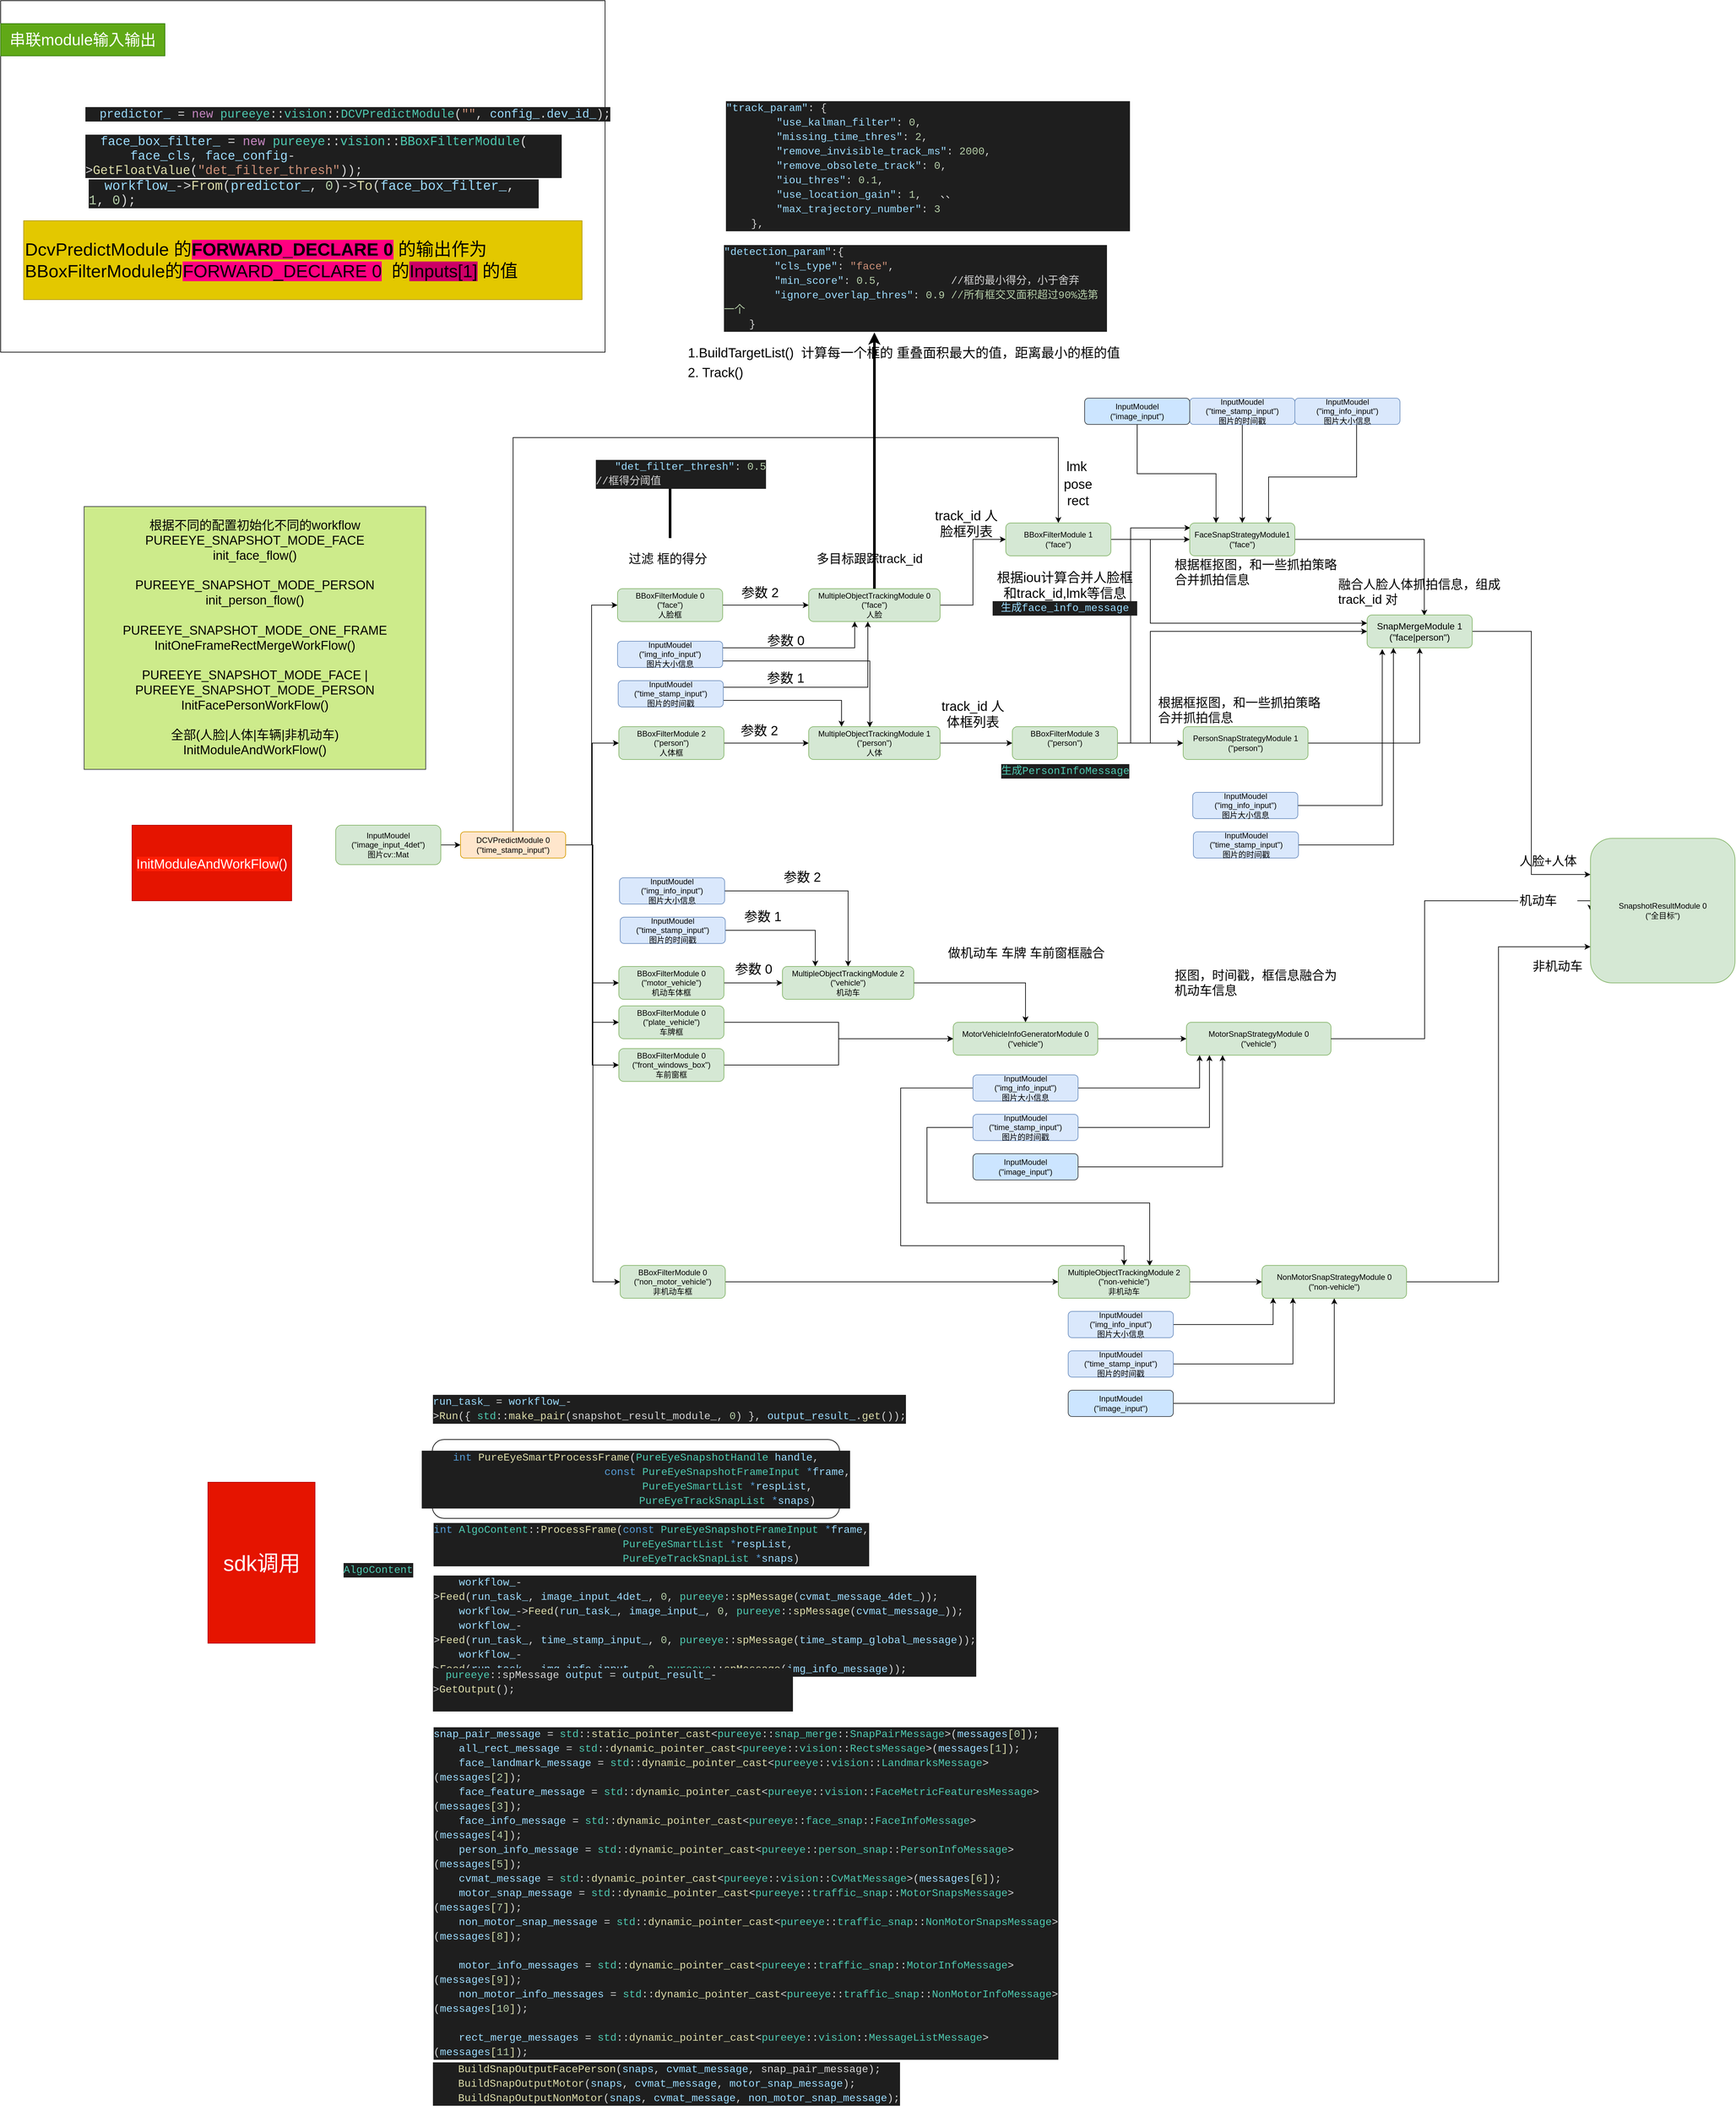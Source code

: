 <mxfile version="15.5.2" type="github">
  <diagram id="msuw9hYGAmnUWYRCktC_" name="Page-1">
    <mxGraphModel dx="3129" dy="2281" grid="1" gridSize="10" guides="1" tooltips="1" connect="1" arrows="1" fold="1" page="1" pageScale="1" pageWidth="827" pageHeight="1169" math="0" shadow="0">
      <root>
        <mxCell id="0" />
        <mxCell id="1" parent="0" />
        <mxCell id="NipPHCl-mKM_xc_7-Nwc-219" value="" style="rounded=0;whiteSpace=wrap;html=1;fontSize=24;align=left;" parent="1" vertex="1">
          <mxGeometry x="-640" y="-835" width="920" height="535" as="geometry" />
        </mxCell>
        <mxCell id="NipPHCl-mKM_xc_7-Nwc-14" style="edgeStyle=orthogonalEdgeStyle;rounded=0;orthogonalLoop=1;jettySize=auto;html=1;" parent="1" source="NipPHCl-mKM_xc_7-Nwc-1" target="NipPHCl-mKM_xc_7-Nwc-11" edge="1">
          <mxGeometry relative="1" as="geometry" />
        </mxCell>
        <mxCell id="NipPHCl-mKM_xc_7-Nwc-1" value="&lt;div&gt;InputMoudel&lt;/div&gt;&lt;div&gt;(&quot;image_input_4det&quot;)&lt;/div&gt;&lt;div&gt;图片cv::Mat&lt;br&gt;&lt;/div&gt;" style="rounded=1;whiteSpace=wrap;html=1;fillColor=#d5e8d4;strokeColor=#82b366;" parent="1" vertex="1">
          <mxGeometry x="-130" y="420" width="160" height="60" as="geometry" />
        </mxCell>
        <mxCell id="NipPHCl-mKM_xc_7-Nwc-32" style="edgeStyle=orthogonalEdgeStyle;rounded=0;orthogonalLoop=1;jettySize=auto;html=1;entryX=0;entryY=0.5;entryDx=0;entryDy=0;fontSize=19;exitX=1;exitY=0.5;exitDx=0;exitDy=0;" parent="1" source="NipPHCl-mKM_xc_7-Nwc-11" target="NipPHCl-mKM_xc_7-Nwc-26" edge="1">
          <mxGeometry relative="1" as="geometry" />
        </mxCell>
        <mxCell id="NipPHCl-mKM_xc_7-Nwc-33" style="edgeStyle=orthogonalEdgeStyle;rounded=0;orthogonalLoop=1;jettySize=auto;html=1;entryX=0;entryY=0.5;entryDx=0;entryDy=0;fontSize=19;" parent="1" source="NipPHCl-mKM_xc_7-Nwc-11" target="NipPHCl-mKM_xc_7-Nwc-25" edge="1">
          <mxGeometry relative="1" as="geometry" />
        </mxCell>
        <mxCell id="NipPHCl-mKM_xc_7-Nwc-34" style="edgeStyle=orthogonalEdgeStyle;rounded=0;orthogonalLoop=1;jettySize=auto;html=1;entryX=0;entryY=0.5;entryDx=0;entryDy=0;fontSize=19;" parent="1" source="NipPHCl-mKM_xc_7-Nwc-11" target="NipPHCl-mKM_xc_7-Nwc-27" edge="1">
          <mxGeometry relative="1" as="geometry" />
        </mxCell>
        <mxCell id="NipPHCl-mKM_xc_7-Nwc-35" style="edgeStyle=orthogonalEdgeStyle;rounded=0;orthogonalLoop=1;jettySize=auto;html=1;entryX=0;entryY=0.5;entryDx=0;entryDy=0;fontSize=19;" parent="1" source="NipPHCl-mKM_xc_7-Nwc-11" target="NipPHCl-mKM_xc_7-Nwc-30" edge="1">
          <mxGeometry relative="1" as="geometry" />
        </mxCell>
        <mxCell id="NipPHCl-mKM_xc_7-Nwc-36" style="edgeStyle=orthogonalEdgeStyle;rounded=0;orthogonalLoop=1;jettySize=auto;html=1;entryX=0;entryY=0.5;entryDx=0;entryDy=0;fontSize=19;" parent="1" source="NipPHCl-mKM_xc_7-Nwc-11" target="NipPHCl-mKM_xc_7-Nwc-29" edge="1">
          <mxGeometry relative="1" as="geometry" />
        </mxCell>
        <mxCell id="NipPHCl-mKM_xc_7-Nwc-37" style="edgeStyle=orthogonalEdgeStyle;rounded=0;orthogonalLoop=1;jettySize=auto;html=1;entryX=0;entryY=0.5;entryDx=0;entryDy=0;fontSize=19;" parent="1" source="NipPHCl-mKM_xc_7-Nwc-11" target="NipPHCl-mKM_xc_7-Nwc-28" edge="1">
          <mxGeometry relative="1" as="geometry" />
        </mxCell>
        <mxCell id="NipPHCl-mKM_xc_7-Nwc-105" style="edgeStyle=orthogonalEdgeStyle;rounded=0;orthogonalLoop=1;jettySize=auto;html=1;fontSize=20;entryX=0.5;entryY=0;entryDx=0;entryDy=0;" parent="1" source="NipPHCl-mKM_xc_7-Nwc-11" target="NipPHCl-mKM_xc_7-Nwc-103" edge="1">
          <mxGeometry relative="1" as="geometry">
            <mxPoint x="140" y="-110" as="targetPoint" />
            <Array as="points">
              <mxPoint x="140" y="-170" />
              <mxPoint x="970" y="-170" />
            </Array>
          </mxGeometry>
        </mxCell>
        <mxCell id="NipPHCl-mKM_xc_7-Nwc-11" value="&lt;div&gt;DCVPredictModule 0 &lt;br&gt;&lt;/div&gt;&lt;div&gt;(&quot;time_stamp_input&quot;)&lt;/div&gt;" style="rounded=1;whiteSpace=wrap;html=1;fillColor=#ffe6cc;strokeColor=#d79b00;" parent="1" vertex="1">
          <mxGeometry x="60" y="430" width="160" height="40" as="geometry" />
        </mxCell>
        <mxCell id="NipPHCl-mKM_xc_7-Nwc-45" value="" style="edgeStyle=orthogonalEdgeStyle;rounded=0;orthogonalLoop=1;jettySize=auto;html=1;fontSize=19;" parent="1" source="NipPHCl-mKM_xc_7-Nwc-25" target="NipPHCl-mKM_xc_7-Nwc-41" edge="1">
          <mxGeometry relative="1" as="geometry" />
        </mxCell>
        <mxCell id="NipPHCl-mKM_xc_7-Nwc-25" value="&lt;div&gt;BBoxFilterModule 2&lt;br&gt;&lt;/div&gt;&lt;div&gt;(&quot;person&quot;)&lt;/div&gt;&lt;div&gt;人体框&lt;br&gt;&lt;/div&gt;" style="rounded=1;whiteSpace=wrap;html=1;fillColor=#d5e8d4;strokeColor=#82b366;" parent="1" vertex="1">
          <mxGeometry x="301" y="270" width="160" height="50" as="geometry" />
        </mxCell>
        <mxCell id="NipPHCl-mKM_xc_7-Nwc-44" style="edgeStyle=orthogonalEdgeStyle;rounded=0;orthogonalLoop=1;jettySize=auto;html=1;fontSize=19;entryX=0;entryY=0.5;entryDx=0;entryDy=0;" parent="1" source="NipPHCl-mKM_xc_7-Nwc-26" target="NipPHCl-mKM_xc_7-Nwc-39" edge="1">
          <mxGeometry relative="1" as="geometry">
            <mxPoint x="489" y="98" as="targetPoint" />
          </mxGeometry>
        </mxCell>
        <mxCell id="NipPHCl-mKM_xc_7-Nwc-26" value="&lt;div&gt;BBoxFilterModule 0&lt;br&gt;&lt;/div&gt;&lt;div&gt;(&quot;face&quot;)&lt;/div&gt;&lt;div&gt;人脸框&lt;br&gt;&lt;/div&gt;" style="rounded=1;whiteSpace=wrap;html=1;fillColor=#d5e8d4;strokeColor=#82b366;" parent="1" vertex="1">
          <mxGeometry x="299" y="60" width="160" height="50" as="geometry" />
        </mxCell>
        <mxCell id="NipPHCl-mKM_xc_7-Nwc-143" value="" style="edgeStyle=orthogonalEdgeStyle;rounded=0;orthogonalLoop=1;jettySize=auto;html=1;fontSize=14;" parent="1" source="NipPHCl-mKM_xc_7-Nwc-27" target="NipPHCl-mKM_xc_7-Nwc-142" edge="1">
          <mxGeometry relative="1" as="geometry" />
        </mxCell>
        <mxCell id="NipPHCl-mKM_xc_7-Nwc-27" value="&lt;div&gt;BBoxFilterModule 0&lt;br&gt;&lt;/div&gt;&lt;div&gt;(&quot;motor_vehicle&quot;)&lt;/div&gt;&lt;div&gt;机动车体框&lt;br&gt;&lt;/div&gt;" style="rounded=1;whiteSpace=wrap;html=1;fillColor=#d5e8d4;strokeColor=#82b366;" parent="1" vertex="1">
          <mxGeometry x="301" y="635" width="160" height="50" as="geometry" />
        </mxCell>
        <mxCell id="NipPHCl-mKM_xc_7-Nwc-177" value="" style="edgeStyle=orthogonalEdgeStyle;rounded=0;orthogonalLoop=1;jettySize=auto;html=1;fontSize=14;" parent="1" source="NipPHCl-mKM_xc_7-Nwc-28" target="NipPHCl-mKM_xc_7-Nwc-176" edge="1">
          <mxGeometry relative="1" as="geometry" />
        </mxCell>
        <mxCell id="NipPHCl-mKM_xc_7-Nwc-28" value="&lt;div&gt;BBoxFilterModule 0&lt;/div&gt;&lt;div&gt;(&quot;non_motor_vehicle&quot;)&lt;/div&gt;&lt;div&gt;非机动车框&lt;br&gt;&lt;/div&gt;" style="rounded=1;whiteSpace=wrap;html=1;fillColor=#d5e8d4;strokeColor=#82b366;" parent="1" vertex="1">
          <mxGeometry x="303" y="1090" width="160" height="50" as="geometry" />
        </mxCell>
        <mxCell id="NipPHCl-mKM_xc_7-Nwc-157" style="edgeStyle=orthogonalEdgeStyle;rounded=0;orthogonalLoop=1;jettySize=auto;html=1;entryX=0;entryY=0.5;entryDx=0;entryDy=0;fontSize=14;" parent="1" source="NipPHCl-mKM_xc_7-Nwc-29" target="NipPHCl-mKM_xc_7-Nwc-151" edge="1">
          <mxGeometry relative="1" as="geometry" />
        </mxCell>
        <mxCell id="NipPHCl-mKM_xc_7-Nwc-29" value="&lt;div&gt;BBoxFilterModule 0&lt;/div&gt;&lt;div&gt;(&quot;front_windows_box&quot;)&lt;/div&gt;&lt;div&gt;车前窗框&lt;br&gt;&lt;/div&gt;" style="rounded=1;whiteSpace=wrap;html=1;fillColor=#d5e8d4;strokeColor=#82b366;" parent="1" vertex="1">
          <mxGeometry x="301" y="760" width="160" height="50" as="geometry" />
        </mxCell>
        <mxCell id="NipPHCl-mKM_xc_7-Nwc-156" style="edgeStyle=orthogonalEdgeStyle;rounded=0;orthogonalLoop=1;jettySize=auto;html=1;entryX=0;entryY=0.5;entryDx=0;entryDy=0;fontSize=14;" parent="1" source="NipPHCl-mKM_xc_7-Nwc-30" target="NipPHCl-mKM_xc_7-Nwc-151" edge="1">
          <mxGeometry relative="1" as="geometry" />
        </mxCell>
        <mxCell id="NipPHCl-mKM_xc_7-Nwc-30" value="&lt;div&gt;BBoxFilterModule 0&lt;/div&gt;&lt;div&gt;(&quot;plate_vehicle&quot;)&lt;/div&gt;&lt;div&gt;车牌框&lt;br&gt;&lt;/div&gt;" style="rounded=1;whiteSpace=wrap;html=1;fillColor=#d5e8d4;strokeColor=#82b366;" parent="1" vertex="1">
          <mxGeometry x="301" y="695" width="160" height="50" as="geometry" />
        </mxCell>
        <mxCell id="NipPHCl-mKM_xc_7-Nwc-106" style="edgeStyle=orthogonalEdgeStyle;rounded=0;orthogonalLoop=1;jettySize=auto;html=1;entryX=0;entryY=0.5;entryDx=0;entryDy=0;fontSize=20;" parent="1" source="NipPHCl-mKM_xc_7-Nwc-39" target="NipPHCl-mKM_xc_7-Nwc-103" edge="1">
          <mxGeometry relative="1" as="geometry" />
        </mxCell>
        <mxCell id="NipPHCl-mKM_xc_7-Nwc-39" value="&lt;div&gt;MultipleObjectTrackingModule 0&lt;br&gt;&lt;/div&gt;&lt;div&gt;(&quot;face&quot;)&lt;/div&gt;&lt;div&gt;人脸&lt;br&gt;&lt;/div&gt;" style="rounded=1;whiteSpace=wrap;html=1;fillColor=#d5e8d4;strokeColor=#82b366;" parent="1" vertex="1">
          <mxGeometry x="590" y="60" width="200" height="50" as="geometry" />
        </mxCell>
        <mxCell id="NipPHCl-mKM_xc_7-Nwc-104" value="" style="edgeStyle=orthogonalEdgeStyle;rounded=0;orthogonalLoop=1;jettySize=auto;html=1;fontSize=20;" parent="1" source="NipPHCl-mKM_xc_7-Nwc-41" target="NipPHCl-mKM_xc_7-Nwc-102" edge="1">
          <mxGeometry relative="1" as="geometry" />
        </mxCell>
        <mxCell id="NipPHCl-mKM_xc_7-Nwc-41" value="&lt;div&gt;MultipleObjectTrackingModule 1&lt;br&gt;&lt;/div&gt;&lt;div&gt;(&quot;person&quot;)&lt;/div&gt;&lt;div&gt;人体&lt;br&gt;&lt;/div&gt;" style="rounded=1;whiteSpace=wrap;html=1;fillColor=#d5e8d4;strokeColor=#82b366;" parent="1" vertex="1">
          <mxGeometry x="590" y="270" width="200" height="50" as="geometry" />
        </mxCell>
        <mxCell id="NipPHCl-mKM_xc_7-Nwc-62" value="&lt;font style=&quot;font-size: 20px&quot; color=&quot;#FFFFFF&quot;&gt;&lt;span style=&quot;background-color: rgb(255 , 30 , 5) ; font-size: 20px&quot;&gt;InitModuleAndWorkFlow&lt;/span&gt;&lt;/font&gt;()" style="rounded=0;whiteSpace=wrap;html=1;fontSize=20;align=center;fillColor=#e51400;strokeColor=#B20000;fontColor=#ffffff;" parent="1" vertex="1">
          <mxGeometry x="-440" y="420" width="243" height="115" as="geometry" />
        </mxCell>
        <mxCell id="NipPHCl-mKM_xc_7-Nwc-64" value="&lt;div style=&quot;color: rgb(212 , 212 , 212) ; background-color: rgb(30 , 30 , 30) ; font-family: &amp;#34;consolas&amp;#34; , &amp;#34;courier new&amp;#34; , monospace ; font-weight: normal ; font-size: 16px ; line-height: 22px&quot;&gt;&lt;div&gt;&lt;div style=&quot;color: rgb(212 , 212 , 212) ; background-color: rgb(30 , 30 , 30) ; font-family: &amp;#34;consolas&amp;#34; , &amp;#34;courier new&amp;#34; , monospace ; font-weight: normal ; font-size: 16px ; line-height: 22px&quot;&gt;&lt;div&gt;&lt;span style=&quot;color: #569cd6&quot;&gt;int&lt;/span&gt;&lt;span style=&quot;color: #d4d4d4&quot;&gt;&amp;nbsp;&lt;/span&gt;&lt;span style=&quot;color: #dcdcaa&quot;&gt;PureEyeSmartProcessFrame&lt;/span&gt;&lt;span style=&quot;color: #d4d4d4&quot;&gt;(&lt;/span&gt;&lt;span style=&quot;color: #4ec9b0&quot;&gt;PureEyeSnapshotHandle&lt;/span&gt;&lt;span style=&quot;color: #d4d4d4&quot;&gt;&amp;nbsp;&lt;/span&gt;&lt;span style=&quot;color: #9cdcfe&quot;&gt;handle&lt;/span&gt;&lt;span style=&quot;color: #d4d4d4&quot;&gt;,&lt;/span&gt;&lt;/div&gt;&lt;div&gt;&lt;span style=&quot;color: #d4d4d4&quot;&gt;&amp;nbsp;&amp;nbsp;&amp;nbsp;&amp;nbsp;&amp;nbsp;&amp;nbsp;&amp;nbsp;&amp;nbsp;&amp;nbsp;&amp;nbsp;&amp;nbsp;&amp;nbsp;&amp;nbsp;&amp;nbsp;&amp;nbsp;&amp;nbsp;&amp;nbsp;&amp;nbsp;&amp;nbsp;&amp;nbsp;&amp;nbsp;&amp;nbsp;&amp;nbsp;&amp;nbsp;&amp;nbsp;&amp;nbsp;&amp;nbsp;&amp;nbsp;&amp;nbsp;&lt;/span&gt;&lt;span style=&quot;color: #569cd6&quot;&gt;const&lt;/span&gt;&lt;span style=&quot;color: #d4d4d4&quot;&gt;&amp;nbsp;&lt;/span&gt;&lt;span style=&quot;color: #4ec9b0&quot;&gt;PureEyeSnapshotFrameInput&lt;/span&gt;&lt;span style=&quot;color: #d4d4d4&quot;&gt;&amp;nbsp;&lt;/span&gt;&lt;span style=&quot;color: #569cd6&quot;&gt;*&lt;/span&gt;&lt;span style=&quot;color: #9cdcfe&quot;&gt;frame&lt;/span&gt;&lt;span style=&quot;color: #d4d4d4&quot;&gt;,&lt;/span&gt;&lt;/div&gt;&lt;div&gt;&lt;span style=&quot;color: #d4d4d4&quot;&gt;&amp;nbsp;&amp;nbsp;&amp;nbsp;&amp;nbsp;&amp;nbsp;&amp;nbsp;&amp;nbsp;&amp;nbsp;&amp;nbsp;&amp;nbsp;&amp;nbsp;&amp;nbsp;&amp;nbsp;&amp;nbsp;&amp;nbsp;&amp;nbsp;&amp;nbsp;&amp;nbsp;&amp;nbsp;&amp;nbsp;&amp;nbsp;&amp;nbsp;&amp;nbsp;&amp;nbsp;&amp;nbsp;&amp;nbsp;&amp;nbsp;&amp;nbsp;&amp;nbsp;&lt;/span&gt;&lt;span style=&quot;color: #4ec9b0&quot;&gt;PureEyeSmartList&lt;/span&gt;&lt;span style=&quot;color: #d4d4d4&quot;&gt;&amp;nbsp;&lt;/span&gt;&lt;span style=&quot;color: #569cd6&quot;&gt;*&lt;/span&gt;&lt;span style=&quot;color: #9cdcfe&quot;&gt;respList&lt;/span&gt;&lt;span style=&quot;color: #d4d4d4&quot;&gt;,&lt;/span&gt;&lt;/div&gt;&lt;div&gt;&lt;span style=&quot;color: #d4d4d4&quot;&gt;&amp;nbsp;&amp;nbsp;&amp;nbsp;&amp;nbsp;&amp;nbsp;&amp;nbsp;&amp;nbsp;&amp;nbsp;&amp;nbsp;&amp;nbsp;&amp;nbsp;&amp;nbsp;&amp;nbsp;&amp;nbsp;&amp;nbsp;&amp;nbsp;&amp;nbsp;&amp;nbsp;&amp;nbsp;&amp;nbsp;&amp;nbsp;&amp;nbsp;&amp;nbsp;&amp;nbsp;&amp;nbsp;&amp;nbsp;&amp;nbsp;&amp;nbsp;&amp;nbsp;&lt;/span&gt;&lt;span style=&quot;color: #4ec9b0&quot;&gt;PureEyeTrackSnapList&lt;/span&gt;&lt;span style=&quot;color: #d4d4d4&quot;&gt;&amp;nbsp;&lt;/span&gt;&lt;span style=&quot;color: #569cd6&quot;&gt;*&lt;/span&gt;&lt;span style=&quot;color: #9cdcfe&quot;&gt;snaps&lt;/span&gt;&lt;span style=&quot;color: #d4d4d4&quot;&gt;)&lt;/span&gt;&lt;/div&gt;&lt;/div&gt;&lt;/div&gt;&lt;/div&gt;" style="rounded=1;whiteSpace=wrap;html=1;fontSize=19;align=center;" parent="1" vertex="1">
          <mxGeometry x="17" y="1355" width="620" height="120" as="geometry" />
        </mxCell>
        <mxCell id="NipPHCl-mKM_xc_7-Nwc-65" value="&lt;div style=&quot;color: rgb(212, 212, 212); background-color: rgb(30, 30, 30); font-family: &amp;quot;consolas&amp;quot;, &amp;quot;courier new&amp;quot;, monospace; font-weight: normal; font-size: 16px; line-height: 22px;&quot;&gt;&lt;div&gt;&lt;span style=&quot;color: #569cd6&quot;&gt;int&lt;/span&gt;&lt;span style=&quot;color: #d4d4d4&quot;&gt;&amp;nbsp;&lt;/span&gt;&lt;span style=&quot;color: #4ec9b0&quot;&gt;AlgoContent&lt;/span&gt;&lt;span style=&quot;color: #d4d4d4&quot;&gt;::&lt;/span&gt;&lt;span style=&quot;color: #dcdcaa&quot;&gt;ProcessFrame&lt;/span&gt;&lt;span style=&quot;color: #d4d4d4&quot;&gt;(&lt;/span&gt;&lt;span style=&quot;color: #569cd6&quot;&gt;const&lt;/span&gt;&lt;span style=&quot;color: #d4d4d4&quot;&gt;&amp;nbsp;&lt;/span&gt;&lt;span style=&quot;color: #4ec9b0&quot;&gt;PureEyeSnapshotFrameInput&lt;/span&gt;&lt;span style=&quot;color: #d4d4d4&quot;&gt;&amp;nbsp;&lt;/span&gt;&lt;span style=&quot;color: #569cd6&quot;&gt;*&lt;/span&gt;&lt;span style=&quot;color: #9cdcfe&quot;&gt;frame&lt;/span&gt;&lt;span style=&quot;color: #d4d4d4&quot;&gt;,&lt;/span&gt;&lt;/div&gt;&lt;div&gt;&lt;span style=&quot;color: #d4d4d4&quot;&gt;&amp;nbsp;&amp;nbsp;&amp;nbsp;&amp;nbsp;&amp;nbsp;&amp;nbsp;&amp;nbsp;&amp;nbsp;&amp;nbsp;&amp;nbsp;&amp;nbsp;&amp;nbsp;&amp;nbsp;&amp;nbsp;&amp;nbsp;&amp;nbsp;&amp;nbsp;&amp;nbsp;&amp;nbsp;&amp;nbsp;&amp;nbsp;&amp;nbsp;&amp;nbsp;&amp;nbsp;&amp;nbsp;&amp;nbsp;&amp;nbsp;&amp;nbsp;&amp;nbsp;&amp;nbsp;&lt;/span&gt;&lt;span style=&quot;color: #4ec9b0&quot;&gt;PureEyeSmartList&lt;/span&gt;&lt;span style=&quot;color: #d4d4d4&quot;&gt;&amp;nbsp;&lt;/span&gt;&lt;span style=&quot;color: #569cd6&quot;&gt;*&lt;/span&gt;&lt;span style=&quot;color: #9cdcfe&quot;&gt;respList&lt;/span&gt;&lt;span style=&quot;color: #d4d4d4&quot;&gt;,&lt;/span&gt;&lt;/div&gt;&lt;div&gt;&lt;span style=&quot;color: #d4d4d4&quot;&gt;&amp;nbsp;&amp;nbsp;&amp;nbsp;&amp;nbsp;&amp;nbsp;&amp;nbsp;&amp;nbsp;&amp;nbsp;&amp;nbsp;&amp;nbsp;&amp;nbsp;&amp;nbsp;&amp;nbsp;&amp;nbsp;&amp;nbsp;&amp;nbsp;&amp;nbsp;&amp;nbsp;&amp;nbsp;&amp;nbsp;&amp;nbsp;&amp;nbsp;&amp;nbsp;&amp;nbsp;&amp;nbsp;&amp;nbsp;&amp;nbsp;&amp;nbsp;&amp;nbsp;&amp;nbsp;&lt;/span&gt;&lt;span style=&quot;color: #4ec9b0&quot;&gt;PureEyeTrackSnapList&lt;/span&gt;&lt;span style=&quot;color: #d4d4d4&quot;&gt;&amp;nbsp;&lt;/span&gt;&lt;span style=&quot;color: #569cd6&quot;&gt;*&lt;/span&gt;&lt;span style=&quot;color: #9cdcfe&quot;&gt;snaps&lt;/span&gt;&lt;span style=&quot;color: #d4d4d4&quot;&gt;)&lt;/span&gt;&lt;/div&gt;&lt;div&gt;&lt;span style=&quot;color: #d4d4d4&quot;&gt;&lt;/span&gt;&lt;/div&gt;&lt;/div&gt;" style="text;whiteSpace=wrap;html=1;fontSize=19;" parent="1" vertex="1">
          <mxGeometry x="17" y="1475" width="550" height="80" as="geometry" />
        </mxCell>
        <mxCell id="NipPHCl-mKM_xc_7-Nwc-66" value="&lt;div style=&quot;color: rgb(212, 212, 212); background-color: rgb(30, 30, 30); font-family: &amp;quot;consolas&amp;quot;, &amp;quot;courier new&amp;quot;, monospace; font-weight: normal; font-size: 16px; line-height: 22px;&quot;&gt;&lt;div&gt;&lt;span style=&quot;color: #d4d4d4&quot;&gt;&amp;nbsp;&amp;nbsp;&amp;nbsp;&amp;nbsp;&lt;/span&gt;&lt;span style=&quot;color: #9cdcfe&quot;&gt;workflow_&lt;/span&gt;&lt;span style=&quot;color: #d4d4d4&quot;&gt;-&amp;gt;&lt;/span&gt;&lt;span style=&quot;color: #dcdcaa&quot;&gt;Feed&lt;/span&gt;&lt;span style=&quot;color: #d4d4d4&quot;&gt;(&lt;/span&gt;&lt;span style=&quot;color: #9cdcfe&quot;&gt;run_task_&lt;/span&gt;&lt;span style=&quot;color: #d4d4d4&quot;&gt;,&amp;nbsp;&lt;/span&gt;&lt;span style=&quot;color: #9cdcfe&quot;&gt;image_input_4det_&lt;/span&gt;&lt;span style=&quot;color: #d4d4d4&quot;&gt;,&amp;nbsp;&lt;/span&gt;&lt;span style=&quot;color: #b5cea8&quot;&gt;0&lt;/span&gt;&lt;span style=&quot;color: #d4d4d4&quot;&gt;,&amp;nbsp;&lt;/span&gt;&lt;span style=&quot;color: #4ec9b0&quot;&gt;pureeye&lt;/span&gt;&lt;span style=&quot;color: #d4d4d4&quot;&gt;::&lt;/span&gt;&lt;span style=&quot;color: #dcdcaa&quot;&gt;spMessage&lt;/span&gt;&lt;span style=&quot;color: #d4d4d4&quot;&gt;(&lt;/span&gt;&lt;span style=&quot;color: #9cdcfe&quot;&gt;cvmat_message_4det_&lt;/span&gt;&lt;span style=&quot;color: #d4d4d4&quot;&gt;));&lt;/span&gt;&lt;/div&gt;&lt;div&gt;&lt;span style=&quot;color: #d4d4d4&quot;&gt;&amp;nbsp;&amp;nbsp;&amp;nbsp;&amp;nbsp;&lt;/span&gt;&lt;span style=&quot;color: #9cdcfe&quot;&gt;workflow_&lt;/span&gt;&lt;span style=&quot;color: #d4d4d4&quot;&gt;-&amp;gt;&lt;/span&gt;&lt;span style=&quot;color: #dcdcaa&quot;&gt;Feed&lt;/span&gt;&lt;span style=&quot;color: #d4d4d4&quot;&gt;(&lt;/span&gt;&lt;span style=&quot;color: #9cdcfe&quot;&gt;run_task_&lt;/span&gt;&lt;span style=&quot;color: #d4d4d4&quot;&gt;,&amp;nbsp;&lt;/span&gt;&lt;span style=&quot;color: #9cdcfe&quot;&gt;image_input_&lt;/span&gt;&lt;span style=&quot;color: #d4d4d4&quot;&gt;,&amp;nbsp;&lt;/span&gt;&lt;span style=&quot;color: #b5cea8&quot;&gt;0&lt;/span&gt;&lt;span style=&quot;color: #d4d4d4&quot;&gt;,&amp;nbsp;&lt;/span&gt;&lt;span style=&quot;color: #4ec9b0&quot;&gt;pureeye&lt;/span&gt;&lt;span style=&quot;color: #d4d4d4&quot;&gt;::&lt;/span&gt;&lt;span style=&quot;color: #dcdcaa&quot;&gt;spMessage&lt;/span&gt;&lt;span style=&quot;color: #d4d4d4&quot;&gt;(&lt;/span&gt;&lt;span style=&quot;color: #9cdcfe&quot;&gt;cvmat_message_&lt;/span&gt;&lt;span style=&quot;color: #d4d4d4&quot;&gt;));&lt;/span&gt;&lt;/div&gt;&lt;div&gt;&lt;span style=&quot;color: #d4d4d4&quot;&gt;&amp;nbsp;&amp;nbsp;&amp;nbsp;&amp;nbsp;&lt;/span&gt;&lt;span style=&quot;color: #9cdcfe&quot;&gt;workflow_&lt;/span&gt;&lt;span style=&quot;color: #d4d4d4&quot;&gt;-&amp;gt;&lt;/span&gt;&lt;span style=&quot;color: #dcdcaa&quot;&gt;Feed&lt;/span&gt;&lt;span style=&quot;color: #d4d4d4&quot;&gt;(&lt;/span&gt;&lt;span style=&quot;color: #9cdcfe&quot;&gt;run_task_&lt;/span&gt;&lt;span style=&quot;color: #d4d4d4&quot;&gt;,&amp;nbsp;&lt;/span&gt;&lt;span style=&quot;color: #9cdcfe&quot;&gt;time_stamp_input_&lt;/span&gt;&lt;span style=&quot;color: #d4d4d4&quot;&gt;,&amp;nbsp;&lt;/span&gt;&lt;span style=&quot;color: #b5cea8&quot;&gt;0&lt;/span&gt;&lt;span style=&quot;color: #d4d4d4&quot;&gt;,&amp;nbsp;&lt;/span&gt;&lt;span style=&quot;color: #4ec9b0&quot;&gt;pureeye&lt;/span&gt;&lt;span style=&quot;color: #d4d4d4&quot;&gt;::&lt;/span&gt;&lt;span style=&quot;color: #dcdcaa&quot;&gt;spMessage&lt;/span&gt;&lt;span style=&quot;color: #d4d4d4&quot;&gt;(&lt;/span&gt;&lt;span style=&quot;color: #9cdcfe&quot;&gt;time_stamp_global_message&lt;/span&gt;&lt;span style=&quot;color: #d4d4d4&quot;&gt;));&lt;/span&gt;&lt;/div&gt;&lt;div&gt;&lt;span style=&quot;color: #d4d4d4&quot;&gt;&amp;nbsp;&amp;nbsp;&amp;nbsp;&amp;nbsp;&lt;/span&gt;&lt;span style=&quot;color: #9cdcfe&quot;&gt;workflow_&lt;/span&gt;&lt;span style=&quot;color: #d4d4d4&quot;&gt;-&amp;gt;&lt;/span&gt;&lt;span style=&quot;color: #dcdcaa&quot;&gt;Feed&lt;/span&gt;&lt;span style=&quot;color: #d4d4d4&quot;&gt;(&lt;/span&gt;&lt;span style=&quot;color: #9cdcfe&quot;&gt;run_task_&lt;/span&gt;&lt;span style=&quot;color: #d4d4d4&quot;&gt;,&amp;nbsp;&lt;/span&gt;&lt;span style=&quot;color: #9cdcfe&quot;&gt;img_info_input_&lt;/span&gt;&lt;span style=&quot;color: #d4d4d4&quot;&gt;,&amp;nbsp;&lt;/span&gt;&lt;span style=&quot;color: #b5cea8&quot;&gt;0&lt;/span&gt;&lt;span style=&quot;color: #d4d4d4&quot;&gt;,&amp;nbsp;&lt;/span&gt;&lt;span style=&quot;color: #4ec9b0&quot;&gt;pureeye&lt;/span&gt;&lt;span style=&quot;color: #d4d4d4&quot;&gt;::&lt;/span&gt;&lt;span style=&quot;color: #dcdcaa&quot;&gt;spMessage&lt;/span&gt;&lt;span style=&quot;color: #d4d4d4&quot;&gt;(&lt;/span&gt;&lt;span style=&quot;color: #9cdcfe&quot;&gt;img_info_message&lt;/span&gt;&lt;span style=&quot;color: #d4d4d4&quot;&gt;));&lt;/span&gt;&lt;/div&gt;&lt;div&gt;&lt;span style=&quot;color: #d4d4d4&quot;&gt;&lt;/span&gt;&lt;/div&gt;&lt;/div&gt;" style="text;whiteSpace=wrap;html=1;fontSize=19;" parent="1" vertex="1">
          <mxGeometry x="17" y="1555" width="550" height="100" as="geometry" />
        </mxCell>
        <mxCell id="NipPHCl-mKM_xc_7-Nwc-67" value="&lt;div style=&quot;color: rgb(212, 212, 212); background-color: rgb(30, 30, 30); font-family: &amp;quot;consolas&amp;quot;, &amp;quot;courier new&amp;quot;, monospace; font-weight: normal; font-size: 16px; line-height: 22px;&quot;&gt;&lt;div&gt;&lt;span style=&quot;color: #d4d4d4&quot;&gt;&amp;nbsp;&amp;nbsp;&amp;nbsp;&amp;nbsp;&lt;/span&gt;&lt;span style=&quot;color: #dcdcaa&quot;&gt;BuildSnapOutputFacePerson&lt;/span&gt;&lt;span style=&quot;color: #d4d4d4&quot;&gt;(&lt;/span&gt;&lt;span style=&quot;color: #9cdcfe&quot;&gt;snaps&lt;/span&gt;&lt;span style=&quot;color: #d4d4d4&quot;&gt;,&amp;nbsp;&lt;/span&gt;&lt;span style=&quot;color: #9cdcfe&quot;&gt;cvmat_message&lt;/span&gt;&lt;span style=&quot;color: #d4d4d4&quot;&gt;,&amp;nbsp;snap_pair_message);&lt;/span&gt;&lt;/div&gt;&lt;div&gt;&lt;span style=&quot;color: #d4d4d4&quot;&gt;&amp;nbsp;&amp;nbsp;&amp;nbsp;&amp;nbsp;&lt;/span&gt;&lt;span style=&quot;color: #dcdcaa&quot;&gt;BuildSnapOutputMotor&lt;/span&gt;&lt;span style=&quot;color: #d4d4d4&quot;&gt;(&lt;/span&gt;&lt;span style=&quot;color: #9cdcfe&quot;&gt;snaps&lt;/span&gt;&lt;span style=&quot;color: #d4d4d4&quot;&gt;,&amp;nbsp;&lt;/span&gt;&lt;span style=&quot;color: #9cdcfe&quot;&gt;cvmat_message&lt;/span&gt;&lt;span style=&quot;color: #d4d4d4&quot;&gt;,&amp;nbsp;&lt;/span&gt;&lt;span style=&quot;color: #9cdcfe&quot;&gt;motor_snap_message&lt;/span&gt;&lt;span style=&quot;color: #d4d4d4&quot;&gt;);&lt;/span&gt;&lt;/div&gt;&lt;div&gt;&lt;span style=&quot;color: #d4d4d4&quot;&gt;&amp;nbsp;&amp;nbsp;&amp;nbsp;&amp;nbsp;&lt;/span&gt;&lt;span style=&quot;color: #dcdcaa&quot;&gt;BuildSnapOutputNonMotor&lt;/span&gt;&lt;span style=&quot;color: #d4d4d4&quot;&gt;(&lt;/span&gt;&lt;span style=&quot;color: #9cdcfe&quot;&gt;snaps&lt;/span&gt;&lt;span style=&quot;color: #d4d4d4&quot;&gt;,&amp;nbsp;&lt;/span&gt;&lt;span style=&quot;color: #9cdcfe&quot;&gt;cvmat_message&lt;/span&gt;&lt;span style=&quot;color: #d4d4d4&quot;&gt;,&amp;nbsp;&lt;/span&gt;&lt;span style=&quot;color: #9cdcfe&quot;&gt;non_motor_snap_message&lt;/span&gt;&lt;span style=&quot;color: #d4d4d4&quot;&gt;);&lt;/span&gt;&lt;/div&gt;&lt;div&gt;&lt;span style=&quot;color: #d4d4d4&quot;&gt;&lt;/span&gt;&lt;/div&gt;&lt;/div&gt;" style="text;whiteSpace=wrap;html=1;fontSize=19;" parent="1" vertex="1">
          <mxGeometry x="16" y="2296" width="550" height="80" as="geometry" />
        </mxCell>
        <mxCell id="NipPHCl-mKM_xc_7-Nwc-68" value="&lt;div style=&quot;color: rgb(212, 212, 212); background-color: rgb(30, 30, 30); font-family: &amp;quot;consolas&amp;quot;, &amp;quot;courier new&amp;quot;, monospace; font-weight: normal; font-size: 16px; line-height: 22px;&quot;&gt;&lt;div&gt;&lt;span style=&quot;color: #4ec9b0&quot;&gt;AlgoContent&lt;/span&gt;&lt;/div&gt;&lt;/div&gt;" style="text;whiteSpace=wrap;html=1;fontSize=19;" parent="1" vertex="1">
          <mxGeometry x="-120" y="1536" width="120" height="40" as="geometry" />
        </mxCell>
        <mxCell id="NipPHCl-mKM_xc_7-Nwc-69" value="&lt;div style=&quot;font-size: 33px;&quot;&gt;sdk调用&lt;/div&gt;" style="rounded=0;whiteSpace=wrap;html=1;fontSize=33;align=center;fillColor=#e51400;strokeColor=#B20000;fontColor=#ffffff;" parent="1" vertex="1">
          <mxGeometry x="-324.5" y="1420" width="163" height="245" as="geometry" />
        </mxCell>
        <mxCell id="NipPHCl-mKM_xc_7-Nwc-70" value="根据不同的配置初始化不同的workflow&lt;br&gt;PUREEYE_SNAPSHOT_MODE_FACE&lt;br&gt;init_face_flow()&lt;br&gt;&lt;br&gt;PUREEYE_SNAPSHOT_MODE_PERSON&lt;br&gt;init_person_flow()&lt;br&gt;&lt;br&gt;PUREEYE_SNAPSHOT_MODE_ONE_FRAME&lt;br&gt;InitOneFrameRectMergeWorkFlow()&lt;br&gt;&lt;br&gt;PUREEYE_SNAPSHOT_MODE_FACE | PUREEYE_SNAPSHOT_MODE_PERSON&lt;br&gt;InitFacePersonWorkFlow()&lt;br&gt;&lt;br&gt;全部(人脸|人体|车辆|非机动车)&lt;br&gt;InitModuleAndWorkFlow()" style="rounded=0;whiteSpace=wrap;html=1;fontSize=19;align=center;fillColor=#cdeb8b;strokeColor=#36393d;" parent="1" vertex="1">
          <mxGeometry x="-513" y="-65" width="520" height="400" as="geometry" />
        </mxCell>
        <mxCell id="NipPHCl-mKM_xc_7-Nwc-76" value="&lt;div&gt;参数 2&lt;br&gt;&lt;/div&gt;" style="text;html=1;strokeColor=none;fillColor=none;align=center;verticalAlign=middle;whiteSpace=wrap;rounded=0;fontSize=20;" parent="1" vertex="1">
          <mxGeometry x="481" y="50" width="70" height="30" as="geometry" />
        </mxCell>
        <mxCell id="NipPHCl-mKM_xc_7-Nwc-204" value="" style="edgeStyle=orthogonalEdgeStyle;rounded=0;orthogonalLoop=1;jettySize=auto;html=1;fontSize=14;strokeWidth=4;" parent="1" edge="1">
          <mxGeometry relative="1" as="geometry">
            <mxPoint x="379" y="-17" as="sourcePoint" />
            <mxPoint x="379" y="-134" as="targetPoint" />
          </mxGeometry>
        </mxCell>
        <mxCell id="NipPHCl-mKM_xc_7-Nwc-78" value="&lt;div&gt;过滤 框的得分&lt;/div&gt;" style="text;html=1;strokeColor=none;fillColor=none;align=left;verticalAlign=middle;whiteSpace=wrap;rounded=0;fontSize=19;" parent="1" vertex="1">
          <mxGeometry x="314" y="-20" width="130" height="70" as="geometry" />
        </mxCell>
        <mxCell id="NipPHCl-mKM_xc_7-Nwc-98" style="edgeStyle=orthogonalEdgeStyle;rounded=0;orthogonalLoop=1;jettySize=auto;html=1;exitX=1;exitY=0.75;exitDx=0;exitDy=0;entryX=0.465;entryY=0.02;entryDx=0;entryDy=0;entryPerimeter=0;fontSize=20;" parent="1" source="NipPHCl-mKM_xc_7-Nwc-79" target="NipPHCl-mKM_xc_7-Nwc-41" edge="1">
          <mxGeometry relative="1" as="geometry" />
        </mxCell>
        <mxCell id="NipPHCl-mKM_xc_7-Nwc-99" style="edgeStyle=orthogonalEdgeStyle;rounded=0;orthogonalLoop=1;jettySize=auto;html=1;exitX=1;exitY=0.25;exitDx=0;exitDy=0;entryX=0.35;entryY=1;entryDx=0;entryDy=0;entryPerimeter=0;fontSize=20;" parent="1" source="NipPHCl-mKM_xc_7-Nwc-79" target="NipPHCl-mKM_xc_7-Nwc-39" edge="1">
          <mxGeometry relative="1" as="geometry" />
        </mxCell>
        <mxCell id="NipPHCl-mKM_xc_7-Nwc-79" value="&lt;div&gt;InputMoudel&lt;/div&gt;&lt;div&gt;(&quot;img_info_input&quot;)&lt;/div&gt;&lt;div&gt;图片大小信息&lt;/div&gt;" style="rounded=1;whiteSpace=wrap;html=1;fillColor=#dae8fc;strokeColor=#6c8ebf;" parent="1" vertex="1">
          <mxGeometry x="299" y="140" width="160" height="40" as="geometry" />
        </mxCell>
        <mxCell id="NipPHCl-mKM_xc_7-Nwc-97" style="edgeStyle=orthogonalEdgeStyle;rounded=0;orthogonalLoop=1;jettySize=auto;html=1;exitX=1;exitY=0.75;exitDx=0;exitDy=0;entryX=0.25;entryY=0;entryDx=0;entryDy=0;fontSize=20;" parent="1" source="NipPHCl-mKM_xc_7-Nwc-80" target="NipPHCl-mKM_xc_7-Nwc-41" edge="1">
          <mxGeometry relative="1" as="geometry" />
        </mxCell>
        <mxCell id="NipPHCl-mKM_xc_7-Nwc-100" style="edgeStyle=orthogonalEdgeStyle;rounded=0;orthogonalLoop=1;jettySize=auto;html=1;exitX=1;exitY=0.25;exitDx=0;exitDy=0;entryX=0.45;entryY=1;entryDx=0;entryDy=0;entryPerimeter=0;fontSize=20;" parent="1" source="NipPHCl-mKM_xc_7-Nwc-80" target="NipPHCl-mKM_xc_7-Nwc-39" edge="1">
          <mxGeometry relative="1" as="geometry" />
        </mxCell>
        <mxCell id="NipPHCl-mKM_xc_7-Nwc-80" value="&lt;div&gt;InputMoudel&lt;/div&gt;&lt;div&gt;(&quot;time_stamp_input&quot;)&lt;/div&gt;&lt;div&gt;图片的时间戳&lt;br&gt;&lt;/div&gt;" style="rounded=1;whiteSpace=wrap;html=1;fillColor=#dae8fc;strokeColor=#6c8ebf;" parent="1" vertex="1">
          <mxGeometry x="300" y="200" width="160" height="40" as="geometry" />
        </mxCell>
        <mxCell id="NipPHCl-mKM_xc_7-Nwc-87" value="&lt;div&gt;参数 2&lt;br&gt;&lt;/div&gt;" style="text;html=1;strokeColor=none;fillColor=none;align=center;verticalAlign=middle;whiteSpace=wrap;rounded=0;fontSize=20;" parent="1" vertex="1">
          <mxGeometry x="480" y="260" width="70" height="30" as="geometry" />
        </mxCell>
        <mxCell id="NipPHCl-mKM_xc_7-Nwc-92" value="&lt;div&gt;参数 1&lt;br&gt;&lt;/div&gt;" style="text;html=1;strokeColor=none;fillColor=none;align=center;verticalAlign=middle;whiteSpace=wrap;rounded=0;fontSize=20;" parent="1" vertex="1">
          <mxGeometry x="520" y="170" width="70" height="50" as="geometry" />
        </mxCell>
        <mxCell id="NipPHCl-mKM_xc_7-Nwc-95" value="&lt;div&gt;参数 0&lt;/div&gt;" style="text;whiteSpace=wrap;html=1;fontSize=20;" parent="1" vertex="1">
          <mxGeometry x="525" y="120" width="80" height="30" as="geometry" />
        </mxCell>
        <mxCell id="NipPHCl-mKM_xc_7-Nwc-200" style="edgeStyle=orthogonalEdgeStyle;rounded=0;orthogonalLoop=1;jettySize=auto;html=1;fontSize=14;strokeWidth=4;exitX=0.5;exitY=0;exitDx=0;exitDy=0;" parent="1" source="NipPHCl-mKM_xc_7-Nwc-39" edge="1">
          <mxGeometry relative="1" as="geometry">
            <mxPoint x="690" y="-330" as="targetPoint" />
          </mxGeometry>
        </mxCell>
        <mxCell id="NipPHCl-mKM_xc_7-Nwc-122" style="edgeStyle=orthogonalEdgeStyle;rounded=0;orthogonalLoop=1;jettySize=auto;html=1;entryX=0;entryY=0.5;entryDx=0;entryDy=0;fontSize=20;" parent="1" source="NipPHCl-mKM_xc_7-Nwc-102" target="NipPHCl-mKM_xc_7-Nwc-119" edge="1">
          <mxGeometry relative="1" as="geometry" />
        </mxCell>
        <mxCell id="NipPHCl-mKM_xc_7-Nwc-131" style="edgeStyle=orthogonalEdgeStyle;rounded=0;orthogonalLoop=1;jettySize=auto;html=1;entryX=0;entryY=0.5;entryDx=0;entryDy=0;fontSize=14;" parent="1" source="NipPHCl-mKM_xc_7-Nwc-102" target="NipPHCl-mKM_xc_7-Nwc-124" edge="1">
          <mxGeometry relative="1" as="geometry">
            <Array as="points">
              <mxPoint x="1110" y="295" />
              <mxPoint x="1110" y="125" />
            </Array>
          </mxGeometry>
        </mxCell>
        <mxCell id="NipPHCl-mKM_xc_7-Nwc-236" style="edgeStyle=orthogonalEdgeStyle;rounded=0;orthogonalLoop=1;jettySize=auto;html=1;entryX=0.006;entryY=0.149;entryDx=0;entryDy=0;entryPerimeter=0;fontSize=4;strokeWidth=1;" parent="1" source="NipPHCl-mKM_xc_7-Nwc-102" target="NipPHCl-mKM_xc_7-Nwc-117" edge="1">
          <mxGeometry relative="1" as="geometry">
            <Array as="points">
              <mxPoint x="1080" y="295" />
              <mxPoint x="1080" y="-32" />
            </Array>
          </mxGeometry>
        </mxCell>
        <mxCell id="NipPHCl-mKM_xc_7-Nwc-102" value="&lt;div&gt;BBoxFilterModule 3&lt;br&gt;&lt;/div&gt;&lt;div&gt;(&quot;person&quot;)&lt;/div&gt;&lt;div&gt;&lt;br&gt;&lt;/div&gt;" style="rounded=1;whiteSpace=wrap;html=1;fillColor=#d5e8d4;strokeColor=#82b366;" parent="1" vertex="1">
          <mxGeometry x="900" y="270" width="160" height="50" as="geometry" />
        </mxCell>
        <mxCell id="NipPHCl-mKM_xc_7-Nwc-121" style="edgeStyle=orthogonalEdgeStyle;rounded=0;orthogonalLoop=1;jettySize=auto;html=1;entryX=0;entryY=0.5;entryDx=0;entryDy=0;fontSize=20;" parent="1" source="NipPHCl-mKM_xc_7-Nwc-103" target="NipPHCl-mKM_xc_7-Nwc-117" edge="1">
          <mxGeometry relative="1" as="geometry" />
        </mxCell>
        <mxCell id="NipPHCl-mKM_xc_7-Nwc-130" style="edgeStyle=orthogonalEdgeStyle;rounded=0;orthogonalLoop=1;jettySize=auto;html=1;entryX=0;entryY=0.25;entryDx=0;entryDy=0;fontSize=14;" parent="1" source="NipPHCl-mKM_xc_7-Nwc-103" target="NipPHCl-mKM_xc_7-Nwc-124" edge="1">
          <mxGeometry relative="1" as="geometry">
            <Array as="points">
              <mxPoint x="1110" y="-15" />
              <mxPoint x="1110" y="113" />
            </Array>
          </mxGeometry>
        </mxCell>
        <mxCell id="NipPHCl-mKM_xc_7-Nwc-103" value="&lt;div&gt;BBoxFilterModule 1&lt;br&gt;&lt;/div&gt;&lt;div&gt;(&quot;face&quot;)&lt;/div&gt;" style="rounded=1;whiteSpace=wrap;html=1;fillColor=#d5e8d4;strokeColor=#82b366;" parent="1" vertex="1">
          <mxGeometry x="890" y="-40" width="160" height="50" as="geometry" />
        </mxCell>
        <mxCell id="NipPHCl-mKM_xc_7-Nwc-107" value="lmk" style="text;html=1;strokeColor=none;fillColor=none;align=center;verticalAlign=middle;whiteSpace=wrap;rounded=0;fontSize=20;" parent="1" vertex="1">
          <mxGeometry x="978" y="-137" width="40" height="20" as="geometry" />
        </mxCell>
        <mxCell id="NipPHCl-mKM_xc_7-Nwc-108" value="pose" style="text;html=1;strokeColor=none;fillColor=none;align=center;verticalAlign=middle;whiteSpace=wrap;rounded=0;fontSize=20;" parent="1" vertex="1">
          <mxGeometry x="980" y="-110" width="40" height="20" as="geometry" />
        </mxCell>
        <mxCell id="NipPHCl-mKM_xc_7-Nwc-109" value="&lt;div&gt;rect&lt;/div&gt;" style="text;html=1;strokeColor=none;fillColor=none;align=center;verticalAlign=middle;whiteSpace=wrap;rounded=0;fontSize=20;" parent="1" vertex="1">
          <mxGeometry x="980" y="-85" width="40" height="20" as="geometry" />
        </mxCell>
        <mxCell id="NipPHCl-mKM_xc_7-Nwc-113" value="track_id 人脸框列表" style="text;html=1;strokeColor=none;fillColor=none;align=center;verticalAlign=middle;whiteSpace=wrap;rounded=0;fontSize=20;" parent="1" vertex="1">
          <mxGeometry x="780" y="-50" width="100" height="20" as="geometry" />
        </mxCell>
        <mxCell id="NipPHCl-mKM_xc_7-Nwc-114" value="&lt;div&gt;根据iou计算合并人脸框和track_id,lmk等信息&lt;/div&gt;&lt;div&gt;&lt;div style=&quot;color: rgb(212 , 212 , 212) ; background-color: rgb(30 , 30 , 30) ; font-family: &amp;#34;consolas&amp;#34; , &amp;#34;courier new&amp;#34; , monospace ; font-weight: normal ; font-size: 16px ; line-height: 22px&quot;&gt;&lt;div&gt;&lt;span style=&quot;color: #9cdcfe&quot;&gt;生成face_info_message&lt;/span&gt;&lt;/div&gt;&lt;/div&gt;&lt;/div&gt;" style="text;html=1;strokeColor=none;fillColor=none;align=center;verticalAlign=middle;whiteSpace=wrap;rounded=0;fontSize=20;" parent="1" vertex="1">
          <mxGeometry x="869" y="55" width="222" height="20" as="geometry" />
        </mxCell>
        <mxCell id="NipPHCl-mKM_xc_7-Nwc-115" value="&lt;div style=&quot;color: rgb(212 , 212 , 212) ; background-color: rgb(30 , 30 , 30) ; font-family: &amp;#34;consolas&amp;#34; , &amp;#34;courier new&amp;#34; , monospace ; font-weight: normal ; font-size: 16px ; line-height: 22px&quot;&gt;&lt;div&gt;&lt;span style=&quot;color: #4ec9b0&quot;&gt;生成PersonInfoMessage&lt;/span&gt;&lt;/div&gt;&lt;/div&gt;" style="text;whiteSpace=wrap;html=1;fontSize=20;" parent="1" vertex="1">
          <mxGeometry x="880.5" y="320" width="199" height="40" as="geometry" />
        </mxCell>
        <mxCell id="NipPHCl-mKM_xc_7-Nwc-127" style="edgeStyle=orthogonalEdgeStyle;rounded=0;orthogonalLoop=1;jettySize=auto;html=1;entryX=0.544;entryY=0.02;entryDx=0;entryDy=0;entryPerimeter=0;fontSize=20;" parent="1" source="NipPHCl-mKM_xc_7-Nwc-117" target="NipPHCl-mKM_xc_7-Nwc-124" edge="1">
          <mxGeometry relative="1" as="geometry" />
        </mxCell>
        <mxCell id="NipPHCl-mKM_xc_7-Nwc-117" value="&lt;div&gt;FaceSnapStrategyModule1&lt;br&gt;&lt;/div&gt;&lt;div&gt;(&quot;face&quot;)&lt;/div&gt;" style="rounded=1;whiteSpace=wrap;html=1;fillColor=#d5e8d4;strokeColor=#82b366;" parent="1" vertex="1">
          <mxGeometry x="1170" y="-40" width="160" height="50" as="geometry" />
        </mxCell>
        <mxCell id="NipPHCl-mKM_xc_7-Nwc-128" style="edgeStyle=orthogonalEdgeStyle;rounded=0;orthogonalLoop=1;jettySize=auto;html=1;entryX=0.5;entryY=1;entryDx=0;entryDy=0;fontSize=20;" parent="1" source="NipPHCl-mKM_xc_7-Nwc-119" target="NipPHCl-mKM_xc_7-Nwc-124" edge="1">
          <mxGeometry relative="1" as="geometry" />
        </mxCell>
        <mxCell id="NipPHCl-mKM_xc_7-Nwc-119" value="&lt;div&gt;PersonSnapStrategyModule 1&lt;br&gt;&lt;/div&gt;&lt;div&gt;(&quot;person&quot;)&lt;/div&gt;" style="rounded=1;whiteSpace=wrap;html=1;fillColor=#d5e8d4;strokeColor=#82b366;" parent="1" vertex="1">
          <mxGeometry x="1160" y="270" width="190" height="50" as="geometry" />
        </mxCell>
        <mxCell id="NipPHCl-mKM_xc_7-Nwc-120" value="根据框抠图，和一些抓拍策略合并抓拍信息" style="text;html=1;strokeColor=none;fillColor=none;align=left;verticalAlign=middle;whiteSpace=wrap;rounded=0;fontSize=19;" parent="1" vertex="1">
          <mxGeometry x="1145" width="260" height="70" as="geometry" />
        </mxCell>
        <mxCell id="NipPHCl-mKM_xc_7-Nwc-123" value="根据框抠图，和一些抓拍策略合并抓拍信息" style="text;html=1;strokeColor=none;fillColor=none;align=left;verticalAlign=middle;whiteSpace=wrap;rounded=0;fontSize=19;" parent="1" vertex="1">
          <mxGeometry x="1120" y="210" width="260" height="70" as="geometry" />
        </mxCell>
        <mxCell id="NipPHCl-mKM_xc_7-Nwc-173" style="edgeStyle=orthogonalEdgeStyle;rounded=0;orthogonalLoop=1;jettySize=auto;html=1;entryX=0;entryY=0.25;entryDx=0;entryDy=0;fontSize=14;" parent="1" source="NipPHCl-mKM_xc_7-Nwc-124" target="NipPHCl-mKM_xc_7-Nwc-172" edge="1">
          <mxGeometry relative="1" as="geometry" />
        </mxCell>
        <mxCell id="NipPHCl-mKM_xc_7-Nwc-124" value="&lt;div style=&quot;font-size: 14px&quot;&gt;SnapMergeModule 1&lt;br style=&quot;font-size: 14px&quot;&gt;&lt;/div&gt;&lt;div style=&quot;font-size: 14px&quot;&gt;(&quot;face|person&quot;)&lt;/div&gt;" style="rounded=1;whiteSpace=wrap;html=1;fillColor=#d5e8d4;strokeColor=#82b366;fontSize=14;" parent="1" vertex="1">
          <mxGeometry x="1440" y="100" width="160" height="50" as="geometry" />
        </mxCell>
        <mxCell id="NipPHCl-mKM_xc_7-Nwc-129" value="融合人脸人体抓拍信息，组成track_id 对" style="text;html=1;strokeColor=none;fillColor=none;align=left;verticalAlign=middle;whiteSpace=wrap;rounded=0;fontSize=19;" parent="1" vertex="1">
          <mxGeometry x="1394" y="30" width="260" height="70" as="geometry" />
        </mxCell>
        <mxCell id="NipPHCl-mKM_xc_7-Nwc-138" style="edgeStyle=orthogonalEdgeStyle;rounded=0;orthogonalLoop=1;jettySize=auto;html=1;entryX=0.144;entryY=1.04;entryDx=0;entryDy=0;entryPerimeter=0;fontSize=14;" parent="1" source="NipPHCl-mKM_xc_7-Nwc-136" target="NipPHCl-mKM_xc_7-Nwc-124" edge="1">
          <mxGeometry relative="1" as="geometry" />
        </mxCell>
        <mxCell id="NipPHCl-mKM_xc_7-Nwc-136" value="&lt;div&gt;InputMoudel&lt;/div&gt;&lt;div&gt;(&quot;img_info_input&quot;)&lt;/div&gt;&lt;div&gt;图片大小信息&lt;/div&gt;" style="rounded=1;whiteSpace=wrap;html=1;fillColor=#dae8fc;strokeColor=#6c8ebf;" parent="1" vertex="1">
          <mxGeometry x="1174.5" y="370" width="160" height="40" as="geometry" />
        </mxCell>
        <mxCell id="NipPHCl-mKM_xc_7-Nwc-139" style="edgeStyle=orthogonalEdgeStyle;rounded=0;orthogonalLoop=1;jettySize=auto;html=1;entryX=0.25;entryY=1;entryDx=0;entryDy=0;fontSize=14;" parent="1" source="NipPHCl-mKM_xc_7-Nwc-137" target="NipPHCl-mKM_xc_7-Nwc-124" edge="1">
          <mxGeometry relative="1" as="geometry" />
        </mxCell>
        <mxCell id="NipPHCl-mKM_xc_7-Nwc-137" value="&lt;div&gt;InputMoudel&lt;/div&gt;&lt;div&gt;(&quot;time_stamp_input&quot;)&lt;/div&gt;&lt;div&gt;图片的时间戳&lt;br&gt;&lt;/div&gt;" style="rounded=1;whiteSpace=wrap;html=1;fillColor=#dae8fc;strokeColor=#6c8ebf;" parent="1" vertex="1">
          <mxGeometry x="1175.5" y="430" width="160" height="40" as="geometry" />
        </mxCell>
        <mxCell id="NipPHCl-mKM_xc_7-Nwc-144" style="edgeStyle=orthogonalEdgeStyle;rounded=0;orthogonalLoop=1;jettySize=auto;html=1;entryX=0.5;entryY=0;entryDx=0;entryDy=0;fontSize=14;" parent="1" source="NipPHCl-mKM_xc_7-Nwc-140" target="NipPHCl-mKM_xc_7-Nwc-142" edge="1">
          <mxGeometry relative="1" as="geometry" />
        </mxCell>
        <mxCell id="NipPHCl-mKM_xc_7-Nwc-140" value="&lt;div&gt;InputMoudel&lt;/div&gt;&lt;div&gt;(&quot;img_info_input&quot;)&lt;/div&gt;&lt;div&gt;图片大小信息&lt;/div&gt;" style="rounded=1;whiteSpace=wrap;html=1;fillColor=#dae8fc;strokeColor=#6c8ebf;" parent="1" vertex="1">
          <mxGeometry x="302" y="500" width="160" height="40" as="geometry" />
        </mxCell>
        <mxCell id="NipPHCl-mKM_xc_7-Nwc-145" style="edgeStyle=orthogonalEdgeStyle;rounded=0;orthogonalLoop=1;jettySize=auto;html=1;entryX=0.25;entryY=0;entryDx=0;entryDy=0;fontSize=14;" parent="1" source="NipPHCl-mKM_xc_7-Nwc-141" target="NipPHCl-mKM_xc_7-Nwc-142" edge="1">
          <mxGeometry relative="1" as="geometry" />
        </mxCell>
        <mxCell id="NipPHCl-mKM_xc_7-Nwc-141" value="&lt;div&gt;InputMoudel&lt;/div&gt;&lt;div&gt;(&quot;time_stamp_input&quot;)&lt;/div&gt;&lt;div&gt;图片的时间戳&lt;br&gt;&lt;/div&gt;" style="rounded=1;whiteSpace=wrap;html=1;fillColor=#dae8fc;strokeColor=#6c8ebf;" parent="1" vertex="1">
          <mxGeometry x="303" y="560" width="160" height="40" as="geometry" />
        </mxCell>
        <mxCell id="NipPHCl-mKM_xc_7-Nwc-152" style="edgeStyle=orthogonalEdgeStyle;rounded=0;orthogonalLoop=1;jettySize=auto;html=1;entryX=0.5;entryY=0;entryDx=0;entryDy=0;fontSize=14;" parent="1" source="NipPHCl-mKM_xc_7-Nwc-142" target="NipPHCl-mKM_xc_7-Nwc-151" edge="1">
          <mxGeometry relative="1" as="geometry" />
        </mxCell>
        <mxCell id="NipPHCl-mKM_xc_7-Nwc-142" value="&lt;div&gt;MultipleObjectTrackingModule 2&lt;br&gt;&lt;/div&gt;&lt;div&gt;(&quot;vehicle&quot;)&lt;/div&gt;&lt;div&gt;机动车&lt;/div&gt;" style="rounded=1;whiteSpace=wrap;html=1;fillColor=#d5e8d4;strokeColor=#82b366;" parent="1" vertex="1">
          <mxGeometry x="550" y="635" width="200" height="50" as="geometry" />
        </mxCell>
        <mxCell id="NipPHCl-mKM_xc_7-Nwc-147" value="&lt;div&gt;参数 2&lt;br&gt;&lt;/div&gt;" style="text;whiteSpace=wrap;html=1;fontSize=20;" parent="1" vertex="1">
          <mxGeometry x="550" y="480" width="80" height="30" as="geometry" />
        </mxCell>
        <mxCell id="NipPHCl-mKM_xc_7-Nwc-148" value="&lt;div&gt;参数 1&lt;br&gt;&lt;/div&gt;" style="text;whiteSpace=wrap;html=1;fontSize=20;" parent="1" vertex="1">
          <mxGeometry x="490" y="540" width="80" height="30" as="geometry" />
        </mxCell>
        <mxCell id="NipPHCl-mKM_xc_7-Nwc-149" value="&lt;div&gt;参数 0&lt;br&gt;&lt;/div&gt;" style="text;whiteSpace=wrap;html=1;fontSize=20;" parent="1" vertex="1">
          <mxGeometry x="476" y="620" width="80" height="30" as="geometry" />
        </mxCell>
        <mxCell id="NipPHCl-mKM_xc_7-Nwc-162" style="edgeStyle=orthogonalEdgeStyle;rounded=0;orthogonalLoop=1;jettySize=auto;html=1;fontSize=14;" parent="1" source="NipPHCl-mKM_xc_7-Nwc-151" target="NipPHCl-mKM_xc_7-Nwc-159" edge="1">
          <mxGeometry relative="1" as="geometry" />
        </mxCell>
        <mxCell id="NipPHCl-mKM_xc_7-Nwc-151" value="&lt;div&gt;MotorVehicleInfoGeneratorModule 0&lt;br&gt;&lt;/div&gt;&lt;div&gt;(&quot;vehicle&quot;)&lt;/div&gt;" style="rounded=1;whiteSpace=wrap;html=1;fillColor=#d5e8d4;strokeColor=#82b366;" parent="1" vertex="1">
          <mxGeometry x="810" y="720" width="220" height="50" as="geometry" />
        </mxCell>
        <mxCell id="NipPHCl-mKM_xc_7-Nwc-158" value="做机动车 车牌 车前窗框融合" style="text;html=1;strokeColor=none;fillColor=none;align=left;verticalAlign=middle;whiteSpace=wrap;rounded=0;fontSize=19;" parent="1" vertex="1">
          <mxGeometry x="800" y="580" width="260" height="70" as="geometry" />
        </mxCell>
        <mxCell id="NipPHCl-mKM_xc_7-Nwc-174" style="edgeStyle=orthogonalEdgeStyle;rounded=0;orthogonalLoop=1;jettySize=auto;html=1;entryX=0;entryY=0.5;entryDx=0;entryDy=0;fontSize=14;startArrow=none;" parent="1" source="NipPHCl-mKM_xc_7-Nwc-196" target="NipPHCl-mKM_xc_7-Nwc-172" edge="1">
          <mxGeometry relative="1" as="geometry" />
        </mxCell>
        <mxCell id="NipPHCl-mKM_xc_7-Nwc-159" value="&lt;div&gt;MotorSnapStrategyModule 0&lt;br&gt;&lt;/div&gt;&lt;div&gt;(&quot;vehicle&quot;)&lt;/div&gt;" style="rounded=1;whiteSpace=wrap;html=1;fillColor=#d5e8d4;strokeColor=#82b366;" parent="1" vertex="1">
          <mxGeometry x="1165" y="720" width="220" height="50" as="geometry" />
        </mxCell>
        <mxCell id="NipPHCl-mKM_xc_7-Nwc-167" style="edgeStyle=orthogonalEdgeStyle;rounded=0;orthogonalLoop=1;jettySize=auto;html=1;entryX=0.091;entryY=1;entryDx=0;entryDy=0;entryPerimeter=0;fontSize=14;" parent="1" source="NipPHCl-mKM_xc_7-Nwc-163" target="NipPHCl-mKM_xc_7-Nwc-159" edge="1">
          <mxGeometry relative="1" as="geometry" />
        </mxCell>
        <mxCell id="NipPHCl-mKM_xc_7-Nwc-178" style="edgeStyle=orthogonalEdgeStyle;rounded=0;orthogonalLoop=1;jettySize=auto;html=1;entryX=0.5;entryY=0;entryDx=0;entryDy=0;fontSize=14;" parent="1" source="NipPHCl-mKM_xc_7-Nwc-163" target="NipPHCl-mKM_xc_7-Nwc-176" edge="1">
          <mxGeometry relative="1" as="geometry">
            <Array as="points">
              <mxPoint x="730" y="820" />
              <mxPoint x="730" y="1060" />
              <mxPoint x="1070" y="1060" />
            </Array>
          </mxGeometry>
        </mxCell>
        <mxCell id="NipPHCl-mKM_xc_7-Nwc-163" value="&lt;div&gt;InputMoudel&lt;/div&gt;&lt;div&gt;(&quot;img_info_input&quot;)&lt;/div&gt;&lt;div&gt;图片大小信息&lt;/div&gt;" style="rounded=1;whiteSpace=wrap;html=1;fillColor=#dae8fc;strokeColor=#6c8ebf;" parent="1" vertex="1">
          <mxGeometry x="840" y="800" width="160" height="40" as="geometry" />
        </mxCell>
        <mxCell id="NipPHCl-mKM_xc_7-Nwc-168" style="edgeStyle=orthogonalEdgeStyle;rounded=0;orthogonalLoop=1;jettySize=auto;html=1;fontSize=14;entryX=0.159;entryY=1;entryDx=0;entryDy=0;entryPerimeter=0;" parent="1" source="NipPHCl-mKM_xc_7-Nwc-164" target="NipPHCl-mKM_xc_7-Nwc-159" edge="1">
          <mxGeometry relative="1" as="geometry">
            <mxPoint x="1200" y="780" as="targetPoint" />
          </mxGeometry>
        </mxCell>
        <mxCell id="NipPHCl-mKM_xc_7-Nwc-180" style="edgeStyle=orthogonalEdgeStyle;rounded=0;orthogonalLoop=1;jettySize=auto;html=1;entryX=0.695;entryY=0.02;entryDx=0;entryDy=0;entryPerimeter=0;fontSize=14;" parent="1" source="NipPHCl-mKM_xc_7-Nwc-164" target="NipPHCl-mKM_xc_7-Nwc-176" edge="1">
          <mxGeometry relative="1" as="geometry">
            <Array as="points">
              <mxPoint x="770" y="880" />
              <mxPoint x="770" y="995" />
              <mxPoint x="1109" y="995" />
            </Array>
          </mxGeometry>
        </mxCell>
        <mxCell id="NipPHCl-mKM_xc_7-Nwc-164" value="&lt;div&gt;InputMoudel&lt;/div&gt;&lt;div&gt;(&quot;time_stamp_input&quot;)&lt;/div&gt;&lt;div&gt;图片的时间戳&lt;br&gt;&lt;/div&gt;" style="rounded=1;whiteSpace=wrap;html=1;fillColor=#dae8fc;strokeColor=#6c8ebf;" parent="1" vertex="1">
          <mxGeometry x="840" y="860" width="160" height="40" as="geometry" />
        </mxCell>
        <mxCell id="NipPHCl-mKM_xc_7-Nwc-169" style="edgeStyle=orthogonalEdgeStyle;rounded=0;orthogonalLoop=1;jettySize=auto;html=1;entryX=0.25;entryY=1;entryDx=0;entryDy=0;fontSize=14;" parent="1" source="NipPHCl-mKM_xc_7-Nwc-166" target="NipPHCl-mKM_xc_7-Nwc-159" edge="1">
          <mxGeometry relative="1" as="geometry" />
        </mxCell>
        <mxCell id="NipPHCl-mKM_xc_7-Nwc-166" value="&lt;div&gt;InputMoudel&lt;/div&gt;&lt;div&gt;(&quot;image_input&quot;)&lt;/div&gt;" style="rounded=1;whiteSpace=wrap;html=1;fillColor=#cce5ff;strokeColor=#36393d;" parent="1" vertex="1">
          <mxGeometry x="840" y="920" width="160" height="40" as="geometry" />
        </mxCell>
        <mxCell id="NipPHCl-mKM_xc_7-Nwc-170" value="抠图，时间戳，框信息融合为机动车信息" style="text;html=1;strokeColor=none;fillColor=none;align=left;verticalAlign=middle;whiteSpace=wrap;rounded=0;fontSize=19;" parent="1" vertex="1">
          <mxGeometry x="1145" y="625" width="260" height="70" as="geometry" />
        </mxCell>
        <mxCell id="NipPHCl-mKM_xc_7-Nwc-172" value="&lt;div&gt;SnapshotResultModule 0&lt;br&gt;&lt;/div&gt;&lt;div&gt;(&quot;全目标&quot;)&lt;/div&gt;" style="rounded=1;whiteSpace=wrap;html=1;fillColor=#d5e8d4;strokeColor=#82b366;" parent="1" vertex="1">
          <mxGeometry x="1780" y="440" width="220" height="220" as="geometry" />
        </mxCell>
        <mxCell id="NipPHCl-mKM_xc_7-Nwc-185" value="" style="edgeStyle=orthogonalEdgeStyle;rounded=0;orthogonalLoop=1;jettySize=auto;html=1;fontSize=14;" parent="1" source="NipPHCl-mKM_xc_7-Nwc-176" target="NipPHCl-mKM_xc_7-Nwc-181" edge="1">
          <mxGeometry relative="1" as="geometry" />
        </mxCell>
        <mxCell id="NipPHCl-mKM_xc_7-Nwc-176" value="&lt;div&gt;MultipleObjectTrackingModule 2&lt;br&gt;&lt;/div&gt;&lt;div&gt;(&quot;non-vehicle&quot;)&lt;/div&gt;&lt;div&gt;非机动车&lt;br&gt;&lt;/div&gt;" style="rounded=1;whiteSpace=wrap;html=1;fillColor=#d5e8d4;strokeColor=#82b366;" parent="1" vertex="1">
          <mxGeometry x="970" y="1090" width="200" height="50" as="geometry" />
        </mxCell>
        <mxCell id="NipPHCl-mKM_xc_7-Nwc-191" style="edgeStyle=orthogonalEdgeStyle;rounded=0;orthogonalLoop=1;jettySize=auto;html=1;entryX=0;entryY=0.75;entryDx=0;entryDy=0;fontSize=14;" parent="1" source="NipPHCl-mKM_xc_7-Nwc-181" target="NipPHCl-mKM_xc_7-Nwc-172" edge="1">
          <mxGeometry relative="1" as="geometry" />
        </mxCell>
        <mxCell id="NipPHCl-mKM_xc_7-Nwc-181" value="&lt;div&gt;NonMotorSnapStrategyModule 0&lt;br&gt;&lt;/div&gt;&lt;div&gt;&lt;div&gt;(&quot;non-vehicle&quot;)&lt;/div&gt;&lt;/div&gt;" style="rounded=1;whiteSpace=wrap;html=1;fillColor=#d5e8d4;strokeColor=#82b366;" parent="1" vertex="1">
          <mxGeometry x="1280" y="1090" width="220" height="50" as="geometry" />
        </mxCell>
        <mxCell id="NipPHCl-mKM_xc_7-Nwc-188" style="edgeStyle=orthogonalEdgeStyle;rounded=0;orthogonalLoop=1;jettySize=auto;html=1;entryX=0.077;entryY=0.98;entryDx=0;entryDy=0;entryPerimeter=0;fontSize=14;" parent="1" source="NipPHCl-mKM_xc_7-Nwc-182" target="NipPHCl-mKM_xc_7-Nwc-181" edge="1">
          <mxGeometry relative="1" as="geometry" />
        </mxCell>
        <mxCell id="NipPHCl-mKM_xc_7-Nwc-182" value="&lt;div&gt;InputMoudel&lt;/div&gt;&lt;div&gt;(&quot;img_info_input&quot;)&lt;/div&gt;&lt;div&gt;图片大小信息&lt;/div&gt;" style="rounded=1;whiteSpace=wrap;html=1;fillColor=#dae8fc;strokeColor=#6c8ebf;" parent="1" vertex="1">
          <mxGeometry x="985" y="1160" width="160" height="40" as="geometry" />
        </mxCell>
        <mxCell id="NipPHCl-mKM_xc_7-Nwc-189" style="edgeStyle=orthogonalEdgeStyle;rounded=0;orthogonalLoop=1;jettySize=auto;html=1;entryX=0.214;entryY=0.98;entryDx=0;entryDy=0;entryPerimeter=0;fontSize=14;" parent="1" source="NipPHCl-mKM_xc_7-Nwc-183" target="NipPHCl-mKM_xc_7-Nwc-181" edge="1">
          <mxGeometry relative="1" as="geometry" />
        </mxCell>
        <mxCell id="NipPHCl-mKM_xc_7-Nwc-183" value="&lt;div&gt;InputMoudel&lt;/div&gt;&lt;div&gt;(&quot;time_stamp_input&quot;)&lt;/div&gt;&lt;div&gt;图片的时间戳&lt;br&gt;&lt;/div&gt;" style="rounded=1;whiteSpace=wrap;html=1;fillColor=#dae8fc;strokeColor=#6c8ebf;" parent="1" vertex="1">
          <mxGeometry x="985" y="1220" width="160" height="40" as="geometry" />
        </mxCell>
        <mxCell id="NipPHCl-mKM_xc_7-Nwc-190" style="edgeStyle=orthogonalEdgeStyle;rounded=0;orthogonalLoop=1;jettySize=auto;html=1;fontSize=14;" parent="1" source="NipPHCl-mKM_xc_7-Nwc-184" target="NipPHCl-mKM_xc_7-Nwc-181" edge="1">
          <mxGeometry relative="1" as="geometry" />
        </mxCell>
        <mxCell id="NipPHCl-mKM_xc_7-Nwc-184" value="&lt;div&gt;InputMoudel&lt;/div&gt;&lt;div&gt;(&quot;image_input&quot;)&lt;/div&gt;" style="rounded=1;whiteSpace=wrap;html=1;fillColor=#cce5ff;strokeColor=#36393d;" parent="1" vertex="1">
          <mxGeometry x="985" y="1280" width="160" height="40" as="geometry" />
        </mxCell>
        <mxCell id="NipPHCl-mKM_xc_7-Nwc-192" value="&lt;div style=&quot;color: rgb(212, 212, 212); background-color: rgb(30, 30, 30); font-family: &amp;quot;consolas&amp;quot;, &amp;quot;courier new&amp;quot;, monospace; font-weight: normal; font-size: 16px; line-height: 22px;&quot;&gt;&lt;div&gt;&lt;span style=&quot;color: #d4d4d4&quot;&gt;&amp;nbsp;&amp;nbsp;&lt;/span&gt;&lt;span style=&quot;color: #4ec9b0&quot;&gt;pureeye&lt;/span&gt;&lt;span style=&quot;color: #d4d4d4&quot;&gt;::spMessage&amp;nbsp;&lt;/span&gt;&lt;span style=&quot;color: #9cdcfe&quot;&gt;output&lt;/span&gt;&lt;span style=&quot;color: #d4d4d4&quot;&gt;&amp;nbsp;=&amp;nbsp;&lt;/span&gt;&lt;span style=&quot;color: #9cdcfe&quot;&gt;output_result_&lt;/span&gt;&lt;span style=&quot;color: #d4d4d4&quot;&gt;-&amp;gt;&lt;/span&gt;&lt;span style=&quot;color: #dcdcaa&quot;&gt;GetOutput&lt;/span&gt;&lt;span style=&quot;color: #d4d4d4&quot;&gt;();&lt;/span&gt;&lt;/div&gt;&lt;br&gt;&lt;/div&gt;" style="text;whiteSpace=wrap;html=1;fontSize=14;" parent="1" vertex="1">
          <mxGeometry x="16" y="1696" width="550" height="60" as="geometry" />
        </mxCell>
        <mxCell id="NipPHCl-mKM_xc_7-Nwc-193" value="&lt;div style=&quot;color: rgb(212, 212, 212); background-color: rgb(30, 30, 30); font-family: &amp;quot;consolas&amp;quot;, &amp;quot;courier new&amp;quot;, monospace; font-weight: normal; font-size: 16px; line-height: 22px;&quot;&gt;&lt;div&gt;&lt;span style=&quot;color: #9cdcfe&quot;&gt;snap_pair_message&lt;/span&gt;&lt;span style=&quot;color: #d4d4d4&quot;&gt;&amp;nbsp;=&amp;nbsp;&lt;/span&gt;&lt;span style=&quot;color: #4ec9b0&quot;&gt;std&lt;/span&gt;&lt;span style=&quot;color: #d4d4d4&quot;&gt;::&lt;/span&gt;&lt;span style=&quot;color: #dcdcaa&quot;&gt;static_pointer_cast&lt;/span&gt;&lt;span style=&quot;color: #d4d4d4&quot;&gt;&amp;lt;&lt;/span&gt;&lt;span style=&quot;color: #4ec9b0&quot;&gt;pureeye&lt;/span&gt;&lt;span style=&quot;color: #d4d4d4&quot;&gt;::&lt;/span&gt;&lt;span style=&quot;color: #4ec9b0&quot;&gt;snap_merge&lt;/span&gt;&lt;span style=&quot;color: #d4d4d4&quot;&gt;::&lt;/span&gt;&lt;span style=&quot;color: #4ec9b0&quot;&gt;SnapPairMessage&lt;/span&gt;&lt;span style=&quot;color: #d4d4d4&quot;&gt;&amp;gt;(&lt;/span&gt;&lt;span style=&quot;color: #9cdcfe&quot;&gt;messages&lt;/span&gt;&lt;span style=&quot;color: #dcdcaa&quot;&gt;[&lt;/span&gt;&lt;span style=&quot;color: #b5cea8&quot;&gt;0&lt;/span&gt;&lt;span style=&quot;color: #dcdcaa&quot;&gt;]&lt;/span&gt;&lt;span style=&quot;color: #d4d4d4&quot;&gt;);&lt;/span&gt;&lt;/div&gt;&lt;div&gt;&lt;span style=&quot;color: #d4d4d4&quot;&gt;&amp;nbsp;&amp;nbsp;&amp;nbsp;&amp;nbsp;&lt;/span&gt;&lt;span style=&quot;color: #9cdcfe&quot;&gt;all_rect_message&lt;/span&gt;&lt;span style=&quot;color: #d4d4d4&quot;&gt;&amp;nbsp;=&amp;nbsp;&lt;/span&gt;&lt;span style=&quot;color: #4ec9b0&quot;&gt;std&lt;/span&gt;&lt;span style=&quot;color: #d4d4d4&quot;&gt;::&lt;/span&gt;&lt;span style=&quot;color: #dcdcaa&quot;&gt;dynamic_pointer_cast&lt;/span&gt;&lt;span style=&quot;color: #d4d4d4&quot;&gt;&amp;lt;&lt;/span&gt;&lt;span style=&quot;color: #4ec9b0&quot;&gt;pureeye&lt;/span&gt;&lt;span style=&quot;color: #d4d4d4&quot;&gt;::&lt;/span&gt;&lt;span style=&quot;color: #4ec9b0&quot;&gt;vision&lt;/span&gt;&lt;span style=&quot;color: #d4d4d4&quot;&gt;::&lt;/span&gt;&lt;span style=&quot;color: #4ec9b0&quot;&gt;RectsMessage&lt;/span&gt;&lt;span style=&quot;color: #d4d4d4&quot;&gt;&amp;gt;(&lt;/span&gt;&lt;span style=&quot;color: #9cdcfe&quot;&gt;messages&lt;/span&gt;&lt;span style=&quot;color: #dcdcaa&quot;&gt;[&lt;/span&gt;&lt;span style=&quot;color: #b5cea8&quot;&gt;1&lt;/span&gt;&lt;span style=&quot;color: #dcdcaa&quot;&gt;]&lt;/span&gt;&lt;span style=&quot;color: #d4d4d4&quot;&gt;);&lt;/span&gt;&lt;/div&gt;&lt;div&gt;&lt;span style=&quot;color: #d4d4d4&quot;&gt;&amp;nbsp;&amp;nbsp;&amp;nbsp;&amp;nbsp;&lt;/span&gt;&lt;span style=&quot;color: #9cdcfe&quot;&gt;face_landmark_message&lt;/span&gt;&lt;span style=&quot;color: #d4d4d4&quot;&gt;&amp;nbsp;=&amp;nbsp;&lt;/span&gt;&lt;span style=&quot;color: #4ec9b0&quot;&gt;std&lt;/span&gt;&lt;span style=&quot;color: #d4d4d4&quot;&gt;::&lt;/span&gt;&lt;span style=&quot;color: #dcdcaa&quot;&gt;dynamic_pointer_cast&lt;/span&gt;&lt;span style=&quot;color: #d4d4d4&quot;&gt;&amp;lt;&lt;/span&gt;&lt;span style=&quot;color: #4ec9b0&quot;&gt;pureeye&lt;/span&gt;&lt;span style=&quot;color: #d4d4d4&quot;&gt;::&lt;/span&gt;&lt;span style=&quot;color: #4ec9b0&quot;&gt;vision&lt;/span&gt;&lt;span style=&quot;color: #d4d4d4&quot;&gt;::&lt;/span&gt;&lt;span style=&quot;color: #4ec9b0&quot;&gt;LandmarksMessage&lt;/span&gt;&lt;span style=&quot;color: #d4d4d4&quot;&gt;&amp;gt;(&lt;/span&gt;&lt;span style=&quot;color: #9cdcfe&quot;&gt;messages&lt;/span&gt;&lt;span style=&quot;color: #dcdcaa&quot;&gt;[&lt;/span&gt;&lt;span style=&quot;color: #b5cea8&quot;&gt;2&lt;/span&gt;&lt;span style=&quot;color: #dcdcaa&quot;&gt;]&lt;/span&gt;&lt;span style=&quot;color: #d4d4d4&quot;&gt;);&lt;/span&gt;&lt;/div&gt;&lt;div&gt;&lt;span style=&quot;color: #d4d4d4&quot;&gt;&amp;nbsp;&amp;nbsp;&amp;nbsp;&amp;nbsp;&lt;/span&gt;&lt;span style=&quot;color: #9cdcfe&quot;&gt;face_feature_message&lt;/span&gt;&lt;span style=&quot;color: #d4d4d4&quot;&gt;&amp;nbsp;=&amp;nbsp;&lt;/span&gt;&lt;span style=&quot;color: #4ec9b0&quot;&gt;std&lt;/span&gt;&lt;span style=&quot;color: #d4d4d4&quot;&gt;::&lt;/span&gt;&lt;span style=&quot;color: #dcdcaa&quot;&gt;dynamic_pointer_cast&lt;/span&gt;&lt;span style=&quot;color: #d4d4d4&quot;&gt;&amp;lt;&lt;/span&gt;&lt;span style=&quot;color: #4ec9b0&quot;&gt;pureeye&lt;/span&gt;&lt;span style=&quot;color: #d4d4d4&quot;&gt;::&lt;/span&gt;&lt;span style=&quot;color: #4ec9b0&quot;&gt;vision&lt;/span&gt;&lt;span style=&quot;color: #d4d4d4&quot;&gt;::&lt;/span&gt;&lt;span style=&quot;color: #4ec9b0&quot;&gt;FaceMetricFeaturesMessage&lt;/span&gt;&lt;span style=&quot;color: #d4d4d4&quot;&gt;&amp;gt;(&lt;/span&gt;&lt;span style=&quot;color: #9cdcfe&quot;&gt;messages&lt;/span&gt;&lt;span style=&quot;color: #dcdcaa&quot;&gt;[&lt;/span&gt;&lt;span style=&quot;color: #b5cea8&quot;&gt;3&lt;/span&gt;&lt;span style=&quot;color: #dcdcaa&quot;&gt;]&lt;/span&gt;&lt;span style=&quot;color: #d4d4d4&quot;&gt;);&lt;/span&gt;&lt;/div&gt;&lt;div&gt;&lt;span style=&quot;color: #d4d4d4&quot;&gt;&amp;nbsp;&amp;nbsp;&amp;nbsp;&amp;nbsp;&lt;/span&gt;&lt;span style=&quot;color: #9cdcfe&quot;&gt;face_info_message&lt;/span&gt;&lt;span style=&quot;color: #d4d4d4&quot;&gt;&amp;nbsp;=&amp;nbsp;&lt;/span&gt;&lt;span style=&quot;color: #4ec9b0&quot;&gt;std&lt;/span&gt;&lt;span style=&quot;color: #d4d4d4&quot;&gt;::&lt;/span&gt;&lt;span style=&quot;color: #dcdcaa&quot;&gt;dynamic_pointer_cast&lt;/span&gt;&lt;span style=&quot;color: #d4d4d4&quot;&gt;&amp;lt;&lt;/span&gt;&lt;span style=&quot;color: #4ec9b0&quot;&gt;pureeye&lt;/span&gt;&lt;span style=&quot;color: #d4d4d4&quot;&gt;::&lt;/span&gt;&lt;span style=&quot;color: #4ec9b0&quot;&gt;face_snap&lt;/span&gt;&lt;span style=&quot;color: #d4d4d4&quot;&gt;::&lt;/span&gt;&lt;span style=&quot;color: #4ec9b0&quot;&gt;FaceInfoMessage&lt;/span&gt;&lt;span style=&quot;color: #d4d4d4&quot;&gt;&amp;gt;(&lt;/span&gt;&lt;span style=&quot;color: #9cdcfe&quot;&gt;messages&lt;/span&gt;&lt;span style=&quot;color: #dcdcaa&quot;&gt;[&lt;/span&gt;&lt;span style=&quot;color: #b5cea8&quot;&gt;4&lt;/span&gt;&lt;span style=&quot;color: #dcdcaa&quot;&gt;]&lt;/span&gt;&lt;span style=&quot;color: #d4d4d4&quot;&gt;);&lt;/span&gt;&lt;/div&gt;&lt;div&gt;&lt;span style=&quot;color: #d4d4d4&quot;&gt;&amp;nbsp;&amp;nbsp;&amp;nbsp;&amp;nbsp;&lt;/span&gt;&lt;span style=&quot;color: #9cdcfe&quot;&gt;person_info_message&lt;/span&gt;&lt;span style=&quot;color: #d4d4d4&quot;&gt;&amp;nbsp;=&amp;nbsp;&lt;/span&gt;&lt;span style=&quot;color: #4ec9b0&quot;&gt;std&lt;/span&gt;&lt;span style=&quot;color: #d4d4d4&quot;&gt;::&lt;/span&gt;&lt;span style=&quot;color: #dcdcaa&quot;&gt;dynamic_pointer_cast&lt;/span&gt;&lt;span style=&quot;color: #d4d4d4&quot;&gt;&amp;lt;&lt;/span&gt;&lt;span style=&quot;color: #4ec9b0&quot;&gt;pureeye&lt;/span&gt;&lt;span style=&quot;color: #d4d4d4&quot;&gt;::&lt;/span&gt;&lt;span style=&quot;color: #4ec9b0&quot;&gt;person_snap&lt;/span&gt;&lt;span style=&quot;color: #d4d4d4&quot;&gt;::&lt;/span&gt;&lt;span style=&quot;color: #4ec9b0&quot;&gt;PersonInfoMessage&lt;/span&gt;&lt;span style=&quot;color: #d4d4d4&quot;&gt;&amp;gt;(&lt;/span&gt;&lt;span style=&quot;color: #9cdcfe&quot;&gt;messages&lt;/span&gt;&lt;span style=&quot;color: #dcdcaa&quot;&gt;[&lt;/span&gt;&lt;span style=&quot;color: #b5cea8&quot;&gt;5&lt;/span&gt;&lt;span style=&quot;color: #dcdcaa&quot;&gt;]&lt;/span&gt;&lt;span style=&quot;color: #d4d4d4&quot;&gt;);&lt;/span&gt;&lt;/div&gt;&lt;div&gt;&lt;span style=&quot;color: #d4d4d4&quot;&gt;&amp;nbsp;&amp;nbsp;&amp;nbsp;&amp;nbsp;&lt;/span&gt;&lt;span style=&quot;color: #9cdcfe&quot;&gt;cvmat_message&lt;/span&gt;&lt;span style=&quot;color: #d4d4d4&quot;&gt;&amp;nbsp;=&amp;nbsp;&lt;/span&gt;&lt;span style=&quot;color: #4ec9b0&quot;&gt;std&lt;/span&gt;&lt;span style=&quot;color: #d4d4d4&quot;&gt;::&lt;/span&gt;&lt;span style=&quot;color: #dcdcaa&quot;&gt;dynamic_pointer_cast&lt;/span&gt;&lt;span style=&quot;color: #d4d4d4&quot;&gt;&amp;lt;&lt;/span&gt;&lt;span style=&quot;color: #4ec9b0&quot;&gt;pureeye&lt;/span&gt;&lt;span style=&quot;color: #d4d4d4&quot;&gt;::&lt;/span&gt;&lt;span style=&quot;color: #4ec9b0&quot;&gt;vision&lt;/span&gt;&lt;span style=&quot;color: #d4d4d4&quot;&gt;::&lt;/span&gt;&lt;span style=&quot;color: #4ec9b0&quot;&gt;CvMatMessage&lt;/span&gt;&lt;span style=&quot;color: #d4d4d4&quot;&gt;&amp;gt;(&lt;/span&gt;&lt;span style=&quot;color: #9cdcfe&quot;&gt;messages&lt;/span&gt;&lt;span style=&quot;color: #dcdcaa&quot;&gt;[&lt;/span&gt;&lt;span style=&quot;color: #b5cea8&quot;&gt;6&lt;/span&gt;&lt;span style=&quot;color: #dcdcaa&quot;&gt;]&lt;/span&gt;&lt;span style=&quot;color: #d4d4d4&quot;&gt;);&lt;/span&gt;&lt;/div&gt;&lt;div&gt;&lt;span style=&quot;color: #d4d4d4&quot;&gt;&amp;nbsp;&amp;nbsp;&amp;nbsp;&amp;nbsp;&lt;/span&gt;&lt;span style=&quot;color: #9cdcfe&quot;&gt;motor_snap_message&lt;/span&gt;&lt;span style=&quot;color: #d4d4d4&quot;&gt;&amp;nbsp;=&amp;nbsp;&lt;/span&gt;&lt;span style=&quot;color: #4ec9b0&quot;&gt;std&lt;/span&gt;&lt;span style=&quot;color: #d4d4d4&quot;&gt;::&lt;/span&gt;&lt;span style=&quot;color: #dcdcaa&quot;&gt;dynamic_pointer_cast&lt;/span&gt;&lt;span style=&quot;color: #d4d4d4&quot;&gt;&amp;lt;&lt;/span&gt;&lt;span style=&quot;color: #4ec9b0&quot;&gt;pureeye&lt;/span&gt;&lt;span style=&quot;color: #d4d4d4&quot;&gt;::&lt;/span&gt;&lt;span style=&quot;color: #4ec9b0&quot;&gt;traffic_snap&lt;/span&gt;&lt;span style=&quot;color: #d4d4d4&quot;&gt;::&lt;/span&gt;&lt;span style=&quot;color: #4ec9b0&quot;&gt;MotorSnapsMessage&lt;/span&gt;&lt;span style=&quot;color: #d4d4d4&quot;&gt;&amp;gt;(&lt;/span&gt;&lt;span style=&quot;color: #9cdcfe&quot;&gt;messages&lt;/span&gt;&lt;span style=&quot;color: #dcdcaa&quot;&gt;[&lt;/span&gt;&lt;span style=&quot;color: #b5cea8&quot;&gt;7&lt;/span&gt;&lt;span style=&quot;color: #dcdcaa&quot;&gt;]&lt;/span&gt;&lt;span style=&quot;color: #d4d4d4&quot;&gt;);&lt;/span&gt;&lt;/div&gt;&lt;div&gt;&lt;span style=&quot;color: #d4d4d4&quot;&gt;&amp;nbsp;&amp;nbsp;&amp;nbsp;&amp;nbsp;&lt;/span&gt;&lt;span style=&quot;color: #9cdcfe&quot;&gt;non_motor_snap_message&lt;/span&gt;&lt;span style=&quot;color: #d4d4d4&quot;&gt;&amp;nbsp;=&amp;nbsp;&lt;/span&gt;&lt;span style=&quot;color: #4ec9b0&quot;&gt;std&lt;/span&gt;&lt;span style=&quot;color: #d4d4d4&quot;&gt;::&lt;/span&gt;&lt;span style=&quot;color: #dcdcaa&quot;&gt;dynamic_pointer_cast&lt;/span&gt;&lt;span style=&quot;color: #d4d4d4&quot;&gt;&amp;lt;&lt;/span&gt;&lt;span style=&quot;color: #4ec9b0&quot;&gt;pureeye&lt;/span&gt;&lt;span style=&quot;color: #d4d4d4&quot;&gt;::&lt;/span&gt;&lt;span style=&quot;color: #4ec9b0&quot;&gt;traffic_snap&lt;/span&gt;&lt;span style=&quot;color: #d4d4d4&quot;&gt;::&lt;/span&gt;&lt;span style=&quot;color: #4ec9b0&quot;&gt;NonMotorSnapsMessage&lt;/span&gt;&lt;span style=&quot;color: #d4d4d4&quot;&gt;&amp;gt;(&lt;/span&gt;&lt;span style=&quot;color: #9cdcfe&quot;&gt;messages&lt;/span&gt;&lt;span style=&quot;color: #dcdcaa&quot;&gt;[&lt;/span&gt;&lt;span style=&quot;color: #b5cea8&quot;&gt;8&lt;/span&gt;&lt;span style=&quot;color: #dcdcaa&quot;&gt;]&lt;/span&gt;&lt;span style=&quot;color: #d4d4d4&quot;&gt;);&lt;/span&gt;&lt;/div&gt;&lt;br&gt;&lt;div&gt;&lt;span style=&quot;color: #d4d4d4&quot;&gt;&amp;nbsp;&amp;nbsp;&amp;nbsp;&amp;nbsp;&lt;/span&gt;&lt;span style=&quot;color: #9cdcfe&quot;&gt;motor_info_messages&lt;/span&gt;&lt;span style=&quot;color: #d4d4d4&quot;&gt;&amp;nbsp;=&amp;nbsp;&lt;/span&gt;&lt;span style=&quot;color: #4ec9b0&quot;&gt;std&lt;/span&gt;&lt;span style=&quot;color: #d4d4d4&quot;&gt;::&lt;/span&gt;&lt;span style=&quot;color: #dcdcaa&quot;&gt;dynamic_pointer_cast&lt;/span&gt;&lt;span style=&quot;color: #d4d4d4&quot;&gt;&amp;lt;&lt;/span&gt;&lt;span style=&quot;color: #4ec9b0&quot;&gt;pureeye&lt;/span&gt;&lt;span style=&quot;color: #d4d4d4&quot;&gt;::&lt;/span&gt;&lt;span style=&quot;color: #4ec9b0&quot;&gt;traffic_snap&lt;/span&gt;&lt;span style=&quot;color: #d4d4d4&quot;&gt;::&lt;/span&gt;&lt;span style=&quot;color: #4ec9b0&quot;&gt;MotorInfoMessage&lt;/span&gt;&lt;span style=&quot;color: #d4d4d4&quot;&gt;&amp;gt;(&lt;/span&gt;&lt;span style=&quot;color: #9cdcfe&quot;&gt;messages&lt;/span&gt;&lt;span style=&quot;color: #dcdcaa&quot;&gt;[&lt;/span&gt;&lt;span style=&quot;color: #b5cea8&quot;&gt;9&lt;/span&gt;&lt;span style=&quot;color: #dcdcaa&quot;&gt;]&lt;/span&gt;&lt;span style=&quot;color: #d4d4d4&quot;&gt;);&lt;/span&gt;&lt;/div&gt;&lt;div&gt;&lt;span style=&quot;color: #d4d4d4&quot;&gt;&amp;nbsp;&amp;nbsp;&amp;nbsp;&amp;nbsp;&lt;/span&gt;&lt;span style=&quot;color: #9cdcfe&quot;&gt;non_motor_info_messages&lt;/span&gt;&lt;span style=&quot;color: #d4d4d4&quot;&gt;&amp;nbsp;=&amp;nbsp;&lt;/span&gt;&lt;span style=&quot;color: #4ec9b0&quot;&gt;std&lt;/span&gt;&lt;span style=&quot;color: #d4d4d4&quot;&gt;::&lt;/span&gt;&lt;span style=&quot;color: #dcdcaa&quot;&gt;dynamic_pointer_cast&lt;/span&gt;&lt;span style=&quot;color: #d4d4d4&quot;&gt;&amp;lt;&lt;/span&gt;&lt;span style=&quot;color: #4ec9b0&quot;&gt;pureeye&lt;/span&gt;&lt;span style=&quot;color: #d4d4d4&quot;&gt;::&lt;/span&gt;&lt;span style=&quot;color: #4ec9b0&quot;&gt;traffic_snap&lt;/span&gt;&lt;span style=&quot;color: #d4d4d4&quot;&gt;::&lt;/span&gt;&lt;span style=&quot;color: #4ec9b0&quot;&gt;NonMotorInfoMessage&lt;/span&gt;&lt;span style=&quot;color: #d4d4d4&quot;&gt;&amp;gt;(&lt;/span&gt;&lt;span style=&quot;color: #9cdcfe&quot;&gt;messages&lt;/span&gt;&lt;span style=&quot;color: #dcdcaa&quot;&gt;[&lt;/span&gt;&lt;span style=&quot;color: #b5cea8&quot;&gt;10&lt;/span&gt;&lt;span style=&quot;color: #dcdcaa&quot;&gt;]&lt;/span&gt;&lt;span style=&quot;color: #d4d4d4&quot;&gt;);&lt;/span&gt;&lt;/div&gt;&lt;br&gt;&lt;div&gt;&lt;span style=&quot;color: #d4d4d4&quot;&gt;&amp;nbsp;&amp;nbsp;&amp;nbsp;&amp;nbsp;&lt;/span&gt;&lt;span style=&quot;color: #9cdcfe&quot;&gt;rect_merge_messages&lt;/span&gt;&lt;span style=&quot;color: #d4d4d4&quot;&gt;&amp;nbsp;=&amp;nbsp;&lt;/span&gt;&lt;span style=&quot;color: #4ec9b0&quot;&gt;std&lt;/span&gt;&lt;span style=&quot;color: #d4d4d4&quot;&gt;::&lt;/span&gt;&lt;span style=&quot;color: #dcdcaa&quot;&gt;dynamic_pointer_cast&lt;/span&gt;&lt;span style=&quot;color: #d4d4d4&quot;&gt;&amp;lt;&lt;/span&gt;&lt;span style=&quot;color: #4ec9b0&quot;&gt;pureeye&lt;/span&gt;&lt;span style=&quot;color: #d4d4d4&quot;&gt;::&lt;/span&gt;&lt;span style=&quot;color: #4ec9b0&quot;&gt;vision&lt;/span&gt;&lt;span style=&quot;color: #d4d4d4&quot;&gt;::&lt;/span&gt;&lt;span style=&quot;color: #4ec9b0&quot;&gt;MessageListMessage&lt;/span&gt;&lt;span style=&quot;color: #d4d4d4&quot;&gt;&amp;gt;(&lt;/span&gt;&lt;span style=&quot;color: #9cdcfe&quot;&gt;messages&lt;/span&gt;&lt;span style=&quot;color: #dcdcaa&quot;&gt;[&lt;/span&gt;&lt;span style=&quot;color: #b5cea8&quot;&gt;11&lt;/span&gt;&lt;span style=&quot;color: #dcdcaa&quot;&gt;]&lt;/span&gt;&lt;span style=&quot;color: #d4d4d4&quot;&gt;);&lt;/span&gt;&lt;/div&gt;&lt;/div&gt;" style="text;whiteSpace=wrap;html=1;fontSize=14;" parent="1" vertex="1">
          <mxGeometry x="17" y="1786" width="550" height="590" as="geometry" />
        </mxCell>
        <mxCell id="NipPHCl-mKM_xc_7-Nwc-194" value="&lt;div style=&quot;color: rgb(212, 212, 212); background-color: rgb(30, 30, 30); font-family: &amp;quot;consolas&amp;quot;, &amp;quot;courier new&amp;quot;, monospace; font-weight: normal; font-size: 16px; line-height: 22px;&quot;&gt;&lt;div&gt;&lt;span style=&quot;color: #9cdcfe&quot;&gt;run_task_&lt;/span&gt;&lt;span style=&quot;color: #d4d4d4&quot;&gt;&amp;nbsp;=&amp;nbsp;&lt;/span&gt;&lt;span style=&quot;color: #9cdcfe&quot;&gt;workflow_&lt;/span&gt;&lt;span style=&quot;color: #d4d4d4&quot;&gt;-&amp;gt;&lt;/span&gt;&lt;span style=&quot;color: #dcdcaa&quot;&gt;Run&lt;/span&gt;&lt;span style=&quot;color: #d4d4d4&quot;&gt;({&amp;nbsp;&lt;/span&gt;&lt;span style=&quot;color: #4ec9b0&quot;&gt;std&lt;/span&gt;&lt;span style=&quot;color: #d4d4d4&quot;&gt;::&lt;/span&gt;&lt;span style=&quot;color: #dcdcaa&quot;&gt;make_pair&lt;/span&gt;&lt;span style=&quot;color: #d4d4d4&quot;&gt;(snapshot_result_module_,&amp;nbsp;&lt;/span&gt;&lt;span style=&quot;color: #b5cea8&quot;&gt;0&lt;/span&gt;&lt;span style=&quot;color: #d4d4d4&quot;&gt;)&amp;nbsp;},&amp;nbsp;&lt;/span&gt;&lt;span style=&quot;color: #9cdcfe&quot;&gt;output_result_&lt;/span&gt;&lt;span style=&quot;color: #d4d4d4&quot;&gt;.&lt;/span&gt;&lt;span style=&quot;color: #dcdcaa&quot;&gt;get&lt;/span&gt;&lt;span style=&quot;color: #d4d4d4&quot;&gt;());&lt;/span&gt;&lt;/div&gt;&lt;/div&gt;" style="text;whiteSpace=wrap;html=1;fontSize=14;" parent="1" vertex="1">
          <mxGeometry x="16" y="1280" width="550" height="40" as="geometry" />
        </mxCell>
        <mxCell id="NipPHCl-mKM_xc_7-Nwc-195" value="非机动车" style="text;html=1;strokeColor=none;fillColor=none;align=left;verticalAlign=middle;whiteSpace=wrap;rounded=0;fontSize=19;" parent="1" vertex="1">
          <mxGeometry x="1690" y="600" width="90" height="70" as="geometry" />
        </mxCell>
        <mxCell id="NipPHCl-mKM_xc_7-Nwc-196" value="机动车" style="text;html=1;strokeColor=none;fillColor=none;align=left;verticalAlign=middle;whiteSpace=wrap;rounded=0;fontSize=19;" parent="1" vertex="1">
          <mxGeometry x="1670" y="500" width="90" height="70" as="geometry" />
        </mxCell>
        <mxCell id="NipPHCl-mKM_xc_7-Nwc-197" value="" style="edgeStyle=orthogonalEdgeStyle;rounded=0;orthogonalLoop=1;jettySize=auto;html=1;entryX=0;entryY=0.5;entryDx=0;entryDy=0;fontSize=14;endArrow=none;" parent="1" source="NipPHCl-mKM_xc_7-Nwc-159" target="NipPHCl-mKM_xc_7-Nwc-196" edge="1">
          <mxGeometry relative="1" as="geometry">
            <mxPoint x="1385" y="745" as="sourcePoint" />
            <mxPoint x="1780" y="550" as="targetPoint" />
          </mxGeometry>
        </mxCell>
        <mxCell id="NipPHCl-mKM_xc_7-Nwc-198" value="人脸+人体" style="text;html=1;strokeColor=none;fillColor=none;align=left;verticalAlign=middle;whiteSpace=wrap;rounded=0;fontSize=19;" parent="1" vertex="1">
          <mxGeometry x="1670" y="440" width="110" height="70" as="geometry" />
        </mxCell>
        <mxCell id="NipPHCl-mKM_xc_7-Nwc-202" value="&lt;div style=&quot;color: rgb(212 , 212 , 212) ; background-color: rgb(30 , 30 , 30) ; font-family: &amp;#34;consolas&amp;#34; , &amp;#34;courier new&amp;#34; , monospace ; font-weight: normal ; font-size: 16px ; line-height: 22px&quot;&gt;&lt;div&gt;&lt;span style=&quot;color: #9cdcfe&quot;&gt;&quot;detection_param&quot;&lt;/span&gt;&lt;span style=&quot;color: #d4d4d4&quot;&gt;:{&lt;/span&gt;&lt;/div&gt;&lt;div&gt;&lt;span style=&quot;color: #d4d4d4&quot;&gt;&amp;nbsp;&amp;nbsp;&amp;nbsp;&amp;nbsp;&amp;nbsp;&amp;nbsp;&amp;nbsp;&amp;nbsp;&lt;/span&gt;&lt;span style=&quot;color: #9cdcfe&quot;&gt;&quot;cls_type&quot;&lt;/span&gt;&lt;span style=&quot;color: #d4d4d4&quot;&gt;:&amp;nbsp;&lt;/span&gt;&lt;span style=&quot;color: #ce9178&quot;&gt;&quot;face&quot;&lt;/span&gt;&lt;span style=&quot;color: #d4d4d4&quot;&gt;,&lt;/span&gt;&lt;/div&gt;&lt;div&gt;&lt;span style=&quot;color: #d4d4d4&quot;&gt;&amp;nbsp;&amp;nbsp;&amp;nbsp;&amp;nbsp;&amp;nbsp;&amp;nbsp;&amp;nbsp;&amp;nbsp;&lt;/span&gt;&lt;span style=&quot;color: #9cdcfe&quot;&gt;&quot;min_score&quot;&lt;/span&gt;&lt;span style=&quot;color: #d4d4d4&quot;&gt;:&amp;nbsp;&lt;/span&gt;&lt;span style=&quot;color: #b5cea8&quot;&gt;0.5&lt;/span&gt;&lt;span style=&quot;color: #d4d4d4&quot;&gt;,&amp;nbsp;&amp;nbsp;&amp;nbsp;&amp;nbsp;&amp;nbsp;&amp;nbsp;&amp;nbsp;&amp;nbsp;&amp;nbsp;&amp;nbsp; //框的最小得分，小于舍弃&lt;br&gt;&lt;/span&gt;&lt;/div&gt;&lt;div&gt;&lt;span style=&quot;color: #d4d4d4&quot;&gt;&amp;nbsp;&amp;nbsp;&amp;nbsp;&amp;nbsp;&amp;nbsp;&amp;nbsp;&amp;nbsp;&amp;nbsp;&lt;/span&gt;&lt;span style=&quot;color: #9cdcfe&quot;&gt;&quot;ignore_overlap_thres&quot;&lt;/span&gt;&lt;span style=&quot;color: #d4d4d4&quot;&gt;:&amp;nbsp;&lt;/span&gt;&lt;span style=&quot;color: #b5cea8&quot;&gt;0.9 //所有框交叉面积超过90%选第一个&amp;nbsp; &amp;nbsp; &amp;nbsp; &amp;nbsp; &amp;nbsp; &amp;nbsp; &amp;nbsp; &amp;nbsp; &amp;nbsp; &lt;br&gt;&lt;/span&gt;&lt;/div&gt;&lt;div&gt;&lt;span style=&quot;color: #d4d4d4&quot;&gt;&amp;nbsp;&amp;nbsp;&amp;nbsp;&amp;nbsp;}&lt;/span&gt;&lt;/div&gt;&lt;/div&gt;" style="text;whiteSpace=wrap;html=1;fontSize=14;" parent="1" vertex="1">
          <mxGeometry x="459" y="-470" width="585" height="130" as="geometry" />
        </mxCell>
        <mxCell id="NipPHCl-mKM_xc_7-Nwc-101" value="多目标跟踪track_id" style="text;html=1;strokeColor=none;fillColor=none;align=left;verticalAlign=middle;whiteSpace=wrap;rounded=0;fontSize=19;" parent="1" vertex="1">
          <mxGeometry x="600" y="-20" width="180" height="70" as="geometry" />
        </mxCell>
        <mxCell id="NipPHCl-mKM_xc_7-Nwc-203" value="&lt;br&gt;&lt;br&gt;&lt;div style=&quot;color: rgb(212 , 212 , 212) ; background-color: rgb(30 , 30 , 30) ; font-family: &amp;#34;consolas&amp;#34; , &amp;#34;courier new&amp;#34; , monospace ; font-weight: normal ; font-size: 16px ; line-height: 22px&quot;&gt;&lt;div&gt;&lt;span style=&quot;color: #d4d4d4&quot;&gt;&amp;nbsp;&amp;nbsp;&amp;nbsp;&lt;/span&gt;&lt;span style=&quot;color: #9cdcfe&quot;&gt;&quot;det_filter_thresh&quot;&lt;/span&gt;&lt;span style=&quot;color: #d4d4d4&quot;&gt;:&amp;nbsp;&lt;/span&gt;&lt;span style=&quot;color: #b5cea8&quot;&gt;0.5&lt;/span&gt;&lt;span style=&quot;color: #d4d4d4&quot;&gt; //框得分阈值&lt;br&gt;&lt;/span&gt;&lt;/div&gt;&lt;/div&gt;&lt;br&gt;" style="text;whiteSpace=wrap;html=1;fontSize=14;" parent="1" vertex="1">
          <mxGeometry x="264" y="-177" width="180" height="40" as="geometry" />
        </mxCell>
        <mxCell id="NipPHCl-mKM_xc_7-Nwc-205" value="&lt;div style=&quot;color: rgb(212 , 212 , 212) ; background-color: rgb(30 , 30 , 30) ; font-family: &amp;#34;consolas&amp;#34; , &amp;#34;courier new&amp;#34; , monospace ; font-weight: normal ; font-size: 16px ; line-height: 22px&quot;&gt;&lt;div&gt;&lt;span style=&quot;color: #9cdcfe&quot;&gt;&quot;track_param&quot;&lt;/span&gt;&lt;span style=&quot;color: #d4d4d4&quot;&gt;:&amp;nbsp;{&lt;/span&gt;&lt;/div&gt;&lt;div&gt;&lt;span style=&quot;color: #d4d4d4&quot;&gt;&amp;nbsp;&amp;nbsp;&amp;nbsp;&amp;nbsp;&amp;nbsp;&amp;nbsp;&amp;nbsp;&amp;nbsp;&lt;/span&gt;&lt;span style=&quot;color: #9cdcfe&quot;&gt;&quot;use_kalman_filter&quot;&lt;/span&gt;&lt;span style=&quot;color: #d4d4d4&quot;&gt;:&amp;nbsp;&lt;/span&gt;&lt;span style=&quot;color: #b5cea8&quot;&gt;0&lt;/span&gt;&lt;span style=&quot;color: #d4d4d4&quot;&gt;,&lt;/span&gt;&lt;/div&gt;&lt;div&gt;&lt;span style=&quot;color: #d4d4d4&quot;&gt;&amp;nbsp;&amp;nbsp;&amp;nbsp;&amp;nbsp;&amp;nbsp;&amp;nbsp;&amp;nbsp;&amp;nbsp;&lt;/span&gt;&lt;span style=&quot;color: #9cdcfe&quot;&gt;&quot;missing_time_thres&quot;&lt;/span&gt;&lt;span style=&quot;color: #d4d4d4&quot;&gt;:&amp;nbsp;&lt;/span&gt;&lt;span style=&quot;color: #b5cea8&quot;&gt;2&lt;/span&gt;&lt;span style=&quot;color: #d4d4d4&quot;&gt;,&lt;/span&gt;&lt;/div&gt;&lt;div&gt;&lt;span style=&quot;color: #d4d4d4&quot;&gt;&amp;nbsp;&amp;nbsp;&amp;nbsp;&amp;nbsp;&amp;nbsp;&amp;nbsp;&amp;nbsp;&amp;nbsp;&lt;/span&gt;&lt;span style=&quot;color: #9cdcfe&quot;&gt;&quot;remove_invisible_track_ms&quot;&lt;/span&gt;&lt;span style=&quot;color: #d4d4d4&quot;&gt;:&amp;nbsp;&lt;/span&gt;&lt;span style=&quot;color: #b5cea8&quot;&gt;2000&lt;/span&gt;&lt;span style=&quot;color: #d4d4d4&quot;&gt;,&lt;/span&gt;&lt;/div&gt;&lt;div&gt;&lt;span style=&quot;color: #d4d4d4&quot;&gt;&amp;nbsp;&amp;nbsp;&amp;nbsp;&amp;nbsp;&amp;nbsp;&amp;nbsp;&amp;nbsp;&amp;nbsp;&lt;/span&gt;&lt;span style=&quot;color: #9cdcfe&quot;&gt;&quot;remove_obsolete_track&quot;&lt;/span&gt;&lt;span style=&quot;color: #d4d4d4&quot;&gt;:&amp;nbsp;&lt;/span&gt;&lt;span style=&quot;color: #b5cea8&quot;&gt;0&lt;/span&gt;&lt;span style=&quot;color: #d4d4d4&quot;&gt;,&lt;/span&gt;&lt;/div&gt;&lt;div&gt;&lt;span style=&quot;color: #d4d4d4&quot;&gt;&amp;nbsp;&amp;nbsp;&amp;nbsp;&amp;nbsp;&amp;nbsp;&amp;nbsp;&amp;nbsp;&amp;nbsp;&lt;/span&gt;&lt;span style=&quot;color: #9cdcfe&quot;&gt;&quot;iou_thres&quot;&lt;/span&gt;&lt;span style=&quot;color: #d4d4d4&quot;&gt;:&amp;nbsp;&lt;/span&gt;&lt;span style=&quot;color: #b5cea8&quot;&gt;0.1&lt;/span&gt;&lt;span style=&quot;color: #d4d4d4&quot;&gt;,&amp;nbsp;&amp;nbsp;&amp;nbsp;&amp;nbsp;&amp;nbsp;&amp;nbsp;&amp;nbsp;&amp;nbsp;&amp;nbsp;&amp;nbsp;&amp;nbsp;&amp;nbsp;&amp;nbsp;&amp;nbsp;&amp;nbsp;&amp;nbsp;&amp;nbsp;&amp;nbsp;&amp;nbsp;&amp;nbsp;&amp;nbsp;&amp;nbsp;&amp;nbsp;&amp;nbsp;&amp;nbsp;&amp;nbsp;&amp;nbsp;&amp;nbsp;&amp;nbsp;&amp;nbsp;&amp;nbsp;&amp;nbsp;&amp;nbsp;&amp;nbsp;&amp;nbsp;&amp;nbsp;&amp;nbsp;&amp;nbsp;&amp;nbsp; &lt;br&gt;&lt;/span&gt;&lt;/div&gt;&lt;div&gt;&lt;span style=&quot;color: #d4d4d4&quot;&gt;&amp;nbsp;&amp;nbsp;&amp;nbsp;&amp;nbsp;&amp;nbsp;&amp;nbsp;&amp;nbsp;&amp;nbsp;&lt;/span&gt;&lt;span style=&quot;color: #9cdcfe&quot;&gt;&quot;use_location_gain&quot;&lt;/span&gt;&lt;span style=&quot;color: #d4d4d4&quot;&gt;:&amp;nbsp;&lt;/span&gt;&lt;span style=&quot;color: #b5cea8&quot;&gt;1&lt;/span&gt;&lt;span style=&quot;color: #d4d4d4&quot;&gt;,&amp;nbsp;&amp;nbsp; 、、&lt;br&gt;&lt;/span&gt;&lt;/div&gt;&lt;div&gt;&lt;span style=&quot;color: #d4d4d4&quot;&gt;&amp;nbsp;&amp;nbsp;&amp;nbsp;&amp;nbsp;&amp;nbsp;&amp;nbsp;&amp;nbsp;&amp;nbsp;&lt;/span&gt;&lt;span style=&quot;color: #9cdcfe&quot;&gt;&quot;max_trajectory_number&quot;&lt;/span&gt;&lt;span style=&quot;color: #d4d4d4&quot;&gt;:&amp;nbsp;&lt;/span&gt;&lt;span style=&quot;color: #b5cea8&quot;&gt;3&lt;/span&gt;&lt;/div&gt;&lt;div&gt;&lt;span style=&quot;color: #d4d4d4&quot;&gt;&amp;nbsp;&amp;nbsp;&amp;nbsp;&amp;nbsp;},&lt;/span&gt;&lt;/div&gt;&lt;/div&gt;" style="text;whiteSpace=wrap;html=1;fontSize=14;" parent="1" vertex="1">
          <mxGeometry x="462" y="-689" width="578" height="210" as="geometry" />
        </mxCell>
        <mxCell id="NipPHCl-mKM_xc_7-Nwc-207" value="1.BuildTargetList()&amp;nbsp; 计算每一个框的 重叠面积最大的值，距离最小的框的值" style="text;html=1;strokeColor=none;fillColor=none;align=center;verticalAlign=middle;whiteSpace=wrap;rounded=0;fontSize=20;" parent="1" vertex="1">
          <mxGeometry x="345" y="-310" width="780" height="20" as="geometry" />
        </mxCell>
        <mxCell id="NipPHCl-mKM_xc_7-Nwc-208" value="2. Track()&amp;nbsp; " style="text;html=1;strokeColor=none;fillColor=none;align=left;verticalAlign=middle;whiteSpace=wrap;rounded=0;fontSize=20;" parent="1" vertex="1">
          <mxGeometry x="404" y="-280" width="780" height="20" as="geometry" />
        </mxCell>
        <mxCell id="NipPHCl-mKM_xc_7-Nwc-215" value="&lt;div style=&quot;color: rgb(212, 212, 212); background-color: rgb(30, 30, 30); font-family: &amp;quot;consolas&amp;quot;, &amp;quot;courier new&amp;quot;, monospace; font-weight: normal; font-size: 18px; line-height: 22px;&quot;&gt;&lt;div style=&quot;font-size: 18px;&quot;&gt;&lt;span style=&quot;color: rgb(212, 212, 212); font-size: 18px;&quot;&gt;&amp;nbsp;&amp;nbsp;&lt;/span&gt;&lt;span style=&quot;color: rgb(156, 220, 254); font-size: 18px;&quot;&gt;predictor_&lt;/span&gt;&lt;span style=&quot;color: rgb(212, 212, 212); font-size: 18px;&quot;&gt;&amp;nbsp;=&amp;nbsp;&lt;/span&gt;&lt;span style=&quot;color: rgb(197, 134, 192); font-size: 18px;&quot;&gt;new&lt;/span&gt;&lt;span style=&quot;color: rgb(212, 212, 212); font-size: 18px;&quot;&gt;&amp;nbsp;&lt;/span&gt;&lt;span style=&quot;color: rgb(78, 201, 176); font-size: 18px;&quot;&gt;pureeye&lt;/span&gt;&lt;span style=&quot;color: rgb(212, 212, 212); font-size: 18px;&quot;&gt;::&lt;/span&gt;&lt;span style=&quot;color: rgb(78, 201, 176); font-size: 18px;&quot;&gt;vision&lt;/span&gt;&lt;span style=&quot;color: rgb(212, 212, 212); font-size: 18px;&quot;&gt;::&lt;/span&gt;&lt;span style=&quot;color: rgb(78, 201, 176); font-size: 18px;&quot;&gt;DCVPredictModule&lt;/span&gt;&lt;span style=&quot;color: rgb(212, 212, 212); font-size: 18px;&quot;&gt;(&lt;/span&gt;&lt;span style=&quot;color: rgb(206, 145, 120); font-size: 18px;&quot;&gt;&quot;&quot;&lt;/span&gt;&lt;span style=&quot;color: rgb(212, 212, 212); font-size: 18px;&quot;&gt;,&amp;nbsp;&lt;/span&gt;&lt;span style=&quot;color: rgb(156, 220, 254); font-size: 18px;&quot;&gt;config_&lt;/span&gt;&lt;span style=&quot;color: rgb(212, 212, 212); font-size: 18px;&quot;&gt;.&lt;/span&gt;&lt;span style=&quot;color: rgb(156, 220, 254); font-size: 18px;&quot;&gt;dev_id_&lt;/span&gt;&lt;span style=&quot;color: rgb(212, 212, 212); font-size: 18px;&quot;&gt;);&lt;/span&gt;&lt;/div&gt;&lt;div style=&quot;font-size: 18px;&quot;&gt;&lt;span style=&quot;color: rgb(212, 212, 212); font-size: 18px;&quot;&gt;&lt;/span&gt;&lt;/div&gt;&lt;/div&gt;" style="text;whiteSpace=wrap;html=1;fontSize=18;" parent="1" vertex="1">
          <mxGeometry x="-513" y="-680" width="697" height="50" as="geometry" />
        </mxCell>
        <mxCell id="NipPHCl-mKM_xc_7-Nwc-216" value="&lt;div style=&quot;color: rgb(212, 212, 212); background-color: rgb(30, 30, 30); font-family: &amp;quot;consolas&amp;quot;, &amp;quot;courier new&amp;quot;, monospace; font-weight: normal; font-size: 19px; line-height: 22px;&quot;&gt;&lt;div style=&quot;font-size: 19px;&quot;&gt;&lt;span style=&quot;color: rgb(212, 212, 212); font-size: 19px;&quot;&gt;&amp;nbsp;&amp;nbsp;&lt;/span&gt;&lt;span style=&quot;color: rgb(156, 220, 254); font-size: 19px;&quot;&gt;face_box_filter_&lt;/span&gt;&lt;span style=&quot;color: rgb(212, 212, 212); font-size: 19px;&quot;&gt;&amp;nbsp;=&amp;nbsp;&lt;/span&gt;&lt;span style=&quot;color: rgb(197, 134, 192); font-size: 19px;&quot;&gt;new&lt;/span&gt;&lt;span style=&quot;color: rgb(212, 212, 212); font-size: 19px;&quot;&gt;&amp;nbsp;&lt;/span&gt;&lt;span style=&quot;color: rgb(78, 201, 176); font-size: 19px;&quot;&gt;pureeye&lt;/span&gt;&lt;span style=&quot;color: rgb(212, 212, 212); font-size: 19px;&quot;&gt;::&lt;/span&gt;&lt;span style=&quot;color: rgb(78, 201, 176); font-size: 19px;&quot;&gt;vision&lt;/span&gt;&lt;span style=&quot;color: rgb(212, 212, 212); font-size: 19px;&quot;&gt;::&lt;/span&gt;&lt;span style=&quot;color: rgb(78, 201, 176); font-size: 19px;&quot;&gt;BBoxFilterModule&lt;/span&gt;&lt;span style=&quot;color: rgb(212, 212, 212); font-size: 19px;&quot;&gt;(&lt;/span&gt;&lt;/div&gt;&lt;div style=&quot;font-size: 19px;&quot;&gt;&lt;span style=&quot;color: rgb(212, 212, 212); font-size: 19px;&quot;&gt;&amp;nbsp;&amp;nbsp;&amp;nbsp;&amp;nbsp;&amp;nbsp;&amp;nbsp;&lt;/span&gt;&lt;span style=&quot;color: rgb(156, 220, 254); font-size: 19px;&quot;&gt;face_cls&lt;/span&gt;&lt;span style=&quot;color: rgb(212, 212, 212); font-size: 19px;&quot;&gt;,&amp;nbsp;&lt;/span&gt;&lt;span style=&quot;color: rgb(156, 220, 254); font-size: 19px;&quot;&gt;face_config&lt;/span&gt;&lt;span style=&quot;color: rgb(212, 212, 212); font-size: 19px;&quot;&gt;-&amp;gt;&lt;/span&gt;&lt;span style=&quot;color: rgb(220, 220, 170); font-size: 19px;&quot;&gt;GetFloatValue&lt;/span&gt;&lt;span style=&quot;color: rgb(212, 212, 212); font-size: 19px;&quot;&gt;(&lt;/span&gt;&lt;span style=&quot;color: rgb(206, 145, 120); font-size: 19px;&quot;&gt;&quot;det_filter_thresh&quot;&lt;/span&gt;&lt;span style=&quot;color: rgb(212, 212, 212); font-size: 19px;&quot;&gt;));&lt;/span&gt;&lt;/div&gt;&lt;/div&gt;" style="text;whiteSpace=wrap;html=1;fontSize=19;" parent="1" vertex="1">
          <mxGeometry x="-513" y="-638" width="727" height="54" as="geometry" />
        </mxCell>
        <mxCell id="NipPHCl-mKM_xc_7-Nwc-217" value="&lt;div style=&quot;color: rgb(212 , 212 , 212) ; background-color: rgb(30 , 30 , 30) ; font-family: &amp;#34;consolas&amp;#34; , &amp;#34;courier new&amp;#34; , monospace ; font-weight: normal ; font-size: 20px ; line-height: 22px&quot;&gt;&lt;div style=&quot;font-size: 20px&quot;&gt;&lt;span style=&quot;color: rgb(212 , 212 , 212) ; font-size: 20px&quot;&gt;&amp;nbsp;&amp;nbsp;&lt;/span&gt;&lt;span style=&quot;color: rgb(156 , 220 , 254) ; font-size: 20px&quot;&gt;workflow_&lt;/span&gt;&lt;span style=&quot;color: rgb(212 , 212 , 212) ; font-size: 20px&quot;&gt;-&amp;gt;&lt;/span&gt;&lt;span style=&quot;color: rgb(220 , 220 , 170) ; font-size: 20px&quot;&gt;From&lt;/span&gt;&lt;span style=&quot;color: rgb(212 , 212 , 212) ; font-size: 20px&quot;&gt;(&lt;/span&gt;&lt;span style=&quot;color: rgb(156 , 220 , 254) ; font-size: 20px&quot;&gt;predictor_&lt;/span&gt;&lt;span style=&quot;color: rgb(212 , 212 , 212) ; font-size: 20px&quot;&gt;,&amp;nbsp;&lt;/span&gt;&lt;span style=&quot;color: rgb(181 , 206 , 168) ; font-size: 20px&quot;&gt;0&lt;/span&gt;&lt;span style=&quot;color: rgb(212 , 212 , 212) ; font-size: 20px&quot;&gt;)-&amp;gt;&lt;/span&gt;&lt;span style=&quot;color: rgb(220 , 220 , 170) ; font-size: 20px&quot;&gt;To&lt;/span&gt;&lt;span style=&quot;color: rgb(212 , 212 , 212) ; font-size: 20px&quot;&gt;(&lt;/span&gt;&lt;span style=&quot;color: rgb(156 , 220 , 254) ; font-size: 20px&quot;&gt;face_box_filter_&lt;/span&gt;&lt;span style=&quot;color: rgb(212 , 212 , 212) ; font-size: 20px&quot;&gt;, &lt;/span&gt;&lt;span style=&quot;color: rgb(181 , 206 , 168) ; font-size: 20px&quot;&gt;1&lt;/span&gt;&lt;span style=&quot;color: rgb(212 , 212 , 212) ; font-size: 20px&quot;&gt;,&amp;nbsp;&lt;/span&gt;&lt;span style=&quot;color: rgb(181 , 206 , 168) ; font-size: 20px&quot;&gt;0&lt;/span&gt;&lt;span style=&quot;color: rgb(212 , 212 , 212) ; font-size: 20px&quot;&gt;);&lt;/span&gt;&lt;/div&gt;&lt;div style=&quot;font-size: 20px&quot;&gt;&lt;span style=&quot;color: rgb(212 , 212 , 212) ; font-size: 20px&quot;&gt;&lt;/span&gt;&lt;/div&gt;&lt;/div&gt;" style="text;whiteSpace=wrap;html=1;fontSize=20;" parent="1" vertex="1">
          <mxGeometry x="-508" y="-570" width="687" height="40" as="geometry" />
        </mxCell>
        <mxCell id="NipPHCl-mKM_xc_7-Nwc-218" value="串联module输入输出" style="text;html=1;strokeColor=#2D7600;fillColor=#60a917;align=center;verticalAlign=middle;whiteSpace=wrap;rounded=0;fontSize=24;fontColor=#ffffff;" parent="1" vertex="1">
          <mxGeometry x="-640" y="-800" width="250" height="49" as="geometry" />
        </mxCell>
        <mxCell id="NipPHCl-mKM_xc_7-Nwc-221" value="DcvPredictModule 的&lt;span style=&quot;background-color: rgb(255 , 0 , 128) ; font-size: 27px&quot;&gt;&lt;b style=&quot;font-size: 27px&quot;&gt;FORWARD_DECLARE 0&lt;/b&gt;&lt;/span&gt; 的输出作为 BBoxFilterModule的&lt;span style=&quot;background-color: rgb(255 , 0 , 128) ; font-size: 27px&quot;&gt;FORWARD_DECLARE 0&lt;/span&gt;&amp;nbsp; 的&lt;span style=&quot;background-color: rgb(204 , 0 , 102) ; font-size: 27px&quot;&gt;Inputs[1]&lt;/span&gt; 的值" style="text;html=1;strokeColor=#B09500;fillColor=#e3c800;align=left;verticalAlign=middle;whiteSpace=wrap;rounded=0;fontSize=27;fontColor=#000000;" parent="1" vertex="1">
          <mxGeometry x="-605" y="-500" width="850" height="120" as="geometry" />
        </mxCell>
        <mxCell id="NipPHCl-mKM_xc_7-Nwc-234" style="edgeStyle=orthogonalEdgeStyle;rounded=0;orthogonalLoop=1;jettySize=auto;html=1;entryX=0.75;entryY=0;entryDx=0;entryDy=0;fontSize=4;strokeWidth=1;" parent="1" source="NipPHCl-mKM_xc_7-Nwc-222" target="NipPHCl-mKM_xc_7-Nwc-117" edge="1">
          <mxGeometry relative="1" as="geometry">
            <Array as="points">
              <mxPoint x="1424" y="-110" />
              <mxPoint x="1290" y="-110" />
            </Array>
          </mxGeometry>
        </mxCell>
        <mxCell id="NipPHCl-mKM_xc_7-Nwc-222" value="&lt;div&gt;InputMoudel&lt;/div&gt;&lt;div&gt;(&quot;img_info_input&quot;)&lt;/div&gt;&lt;div&gt;图片大小信息&lt;/div&gt;" style="rounded=1;whiteSpace=wrap;html=1;fillColor=#dae8fc;strokeColor=#6c8ebf;" parent="1" vertex="1">
          <mxGeometry x="1330" y="-230" width="160" height="40" as="geometry" />
        </mxCell>
        <mxCell id="NipPHCl-mKM_xc_7-Nwc-233" style="edgeStyle=orthogonalEdgeStyle;rounded=0;orthogonalLoop=1;jettySize=auto;html=1;fontSize=4;strokeWidth=1;" parent="1" source="NipPHCl-mKM_xc_7-Nwc-223" target="NipPHCl-mKM_xc_7-Nwc-117" edge="1">
          <mxGeometry relative="1" as="geometry" />
        </mxCell>
        <mxCell id="NipPHCl-mKM_xc_7-Nwc-223" value="&lt;div&gt;InputMoudel&lt;/div&gt;&lt;div&gt;(&quot;time_stamp_input&quot;)&lt;/div&gt;&lt;div&gt;图片的时间戳&lt;br&gt;&lt;/div&gt;" style="rounded=1;whiteSpace=wrap;html=1;fillColor=#dae8fc;strokeColor=#6c8ebf;" parent="1" vertex="1">
          <mxGeometry x="1170" y="-230" width="160" height="40" as="geometry" />
        </mxCell>
        <mxCell id="NipPHCl-mKM_xc_7-Nwc-232" style="edgeStyle=orthogonalEdgeStyle;rounded=0;orthogonalLoop=1;jettySize=auto;html=1;entryX=0.25;entryY=0;entryDx=0;entryDy=0;fontSize=4;strokeWidth=1;" parent="1" source="NipPHCl-mKM_xc_7-Nwc-224" target="NipPHCl-mKM_xc_7-Nwc-117" edge="1">
          <mxGeometry relative="1" as="geometry" />
        </mxCell>
        <mxCell id="NipPHCl-mKM_xc_7-Nwc-224" value="&lt;div&gt;InputMoudel&lt;/div&gt;&lt;div&gt;(&quot;image_input&quot;)&lt;/div&gt;" style="rounded=1;whiteSpace=wrap;html=1;fillColor=#cce5ff;strokeColor=#36393d;" parent="1" vertex="1">
          <mxGeometry x="1010" y="-230" width="160" height="40" as="geometry" />
        </mxCell>
        <mxCell id="NipPHCl-mKM_xc_7-Nwc-235" value="track_id 人体框列表" style="text;html=1;strokeColor=none;fillColor=none;align=center;verticalAlign=middle;whiteSpace=wrap;rounded=0;fontSize=20;" parent="1" vertex="1">
          <mxGeometry x="790" y="240" width="100" height="20" as="geometry" />
        </mxCell>
      </root>
    </mxGraphModel>
  </diagram>
</mxfile>
